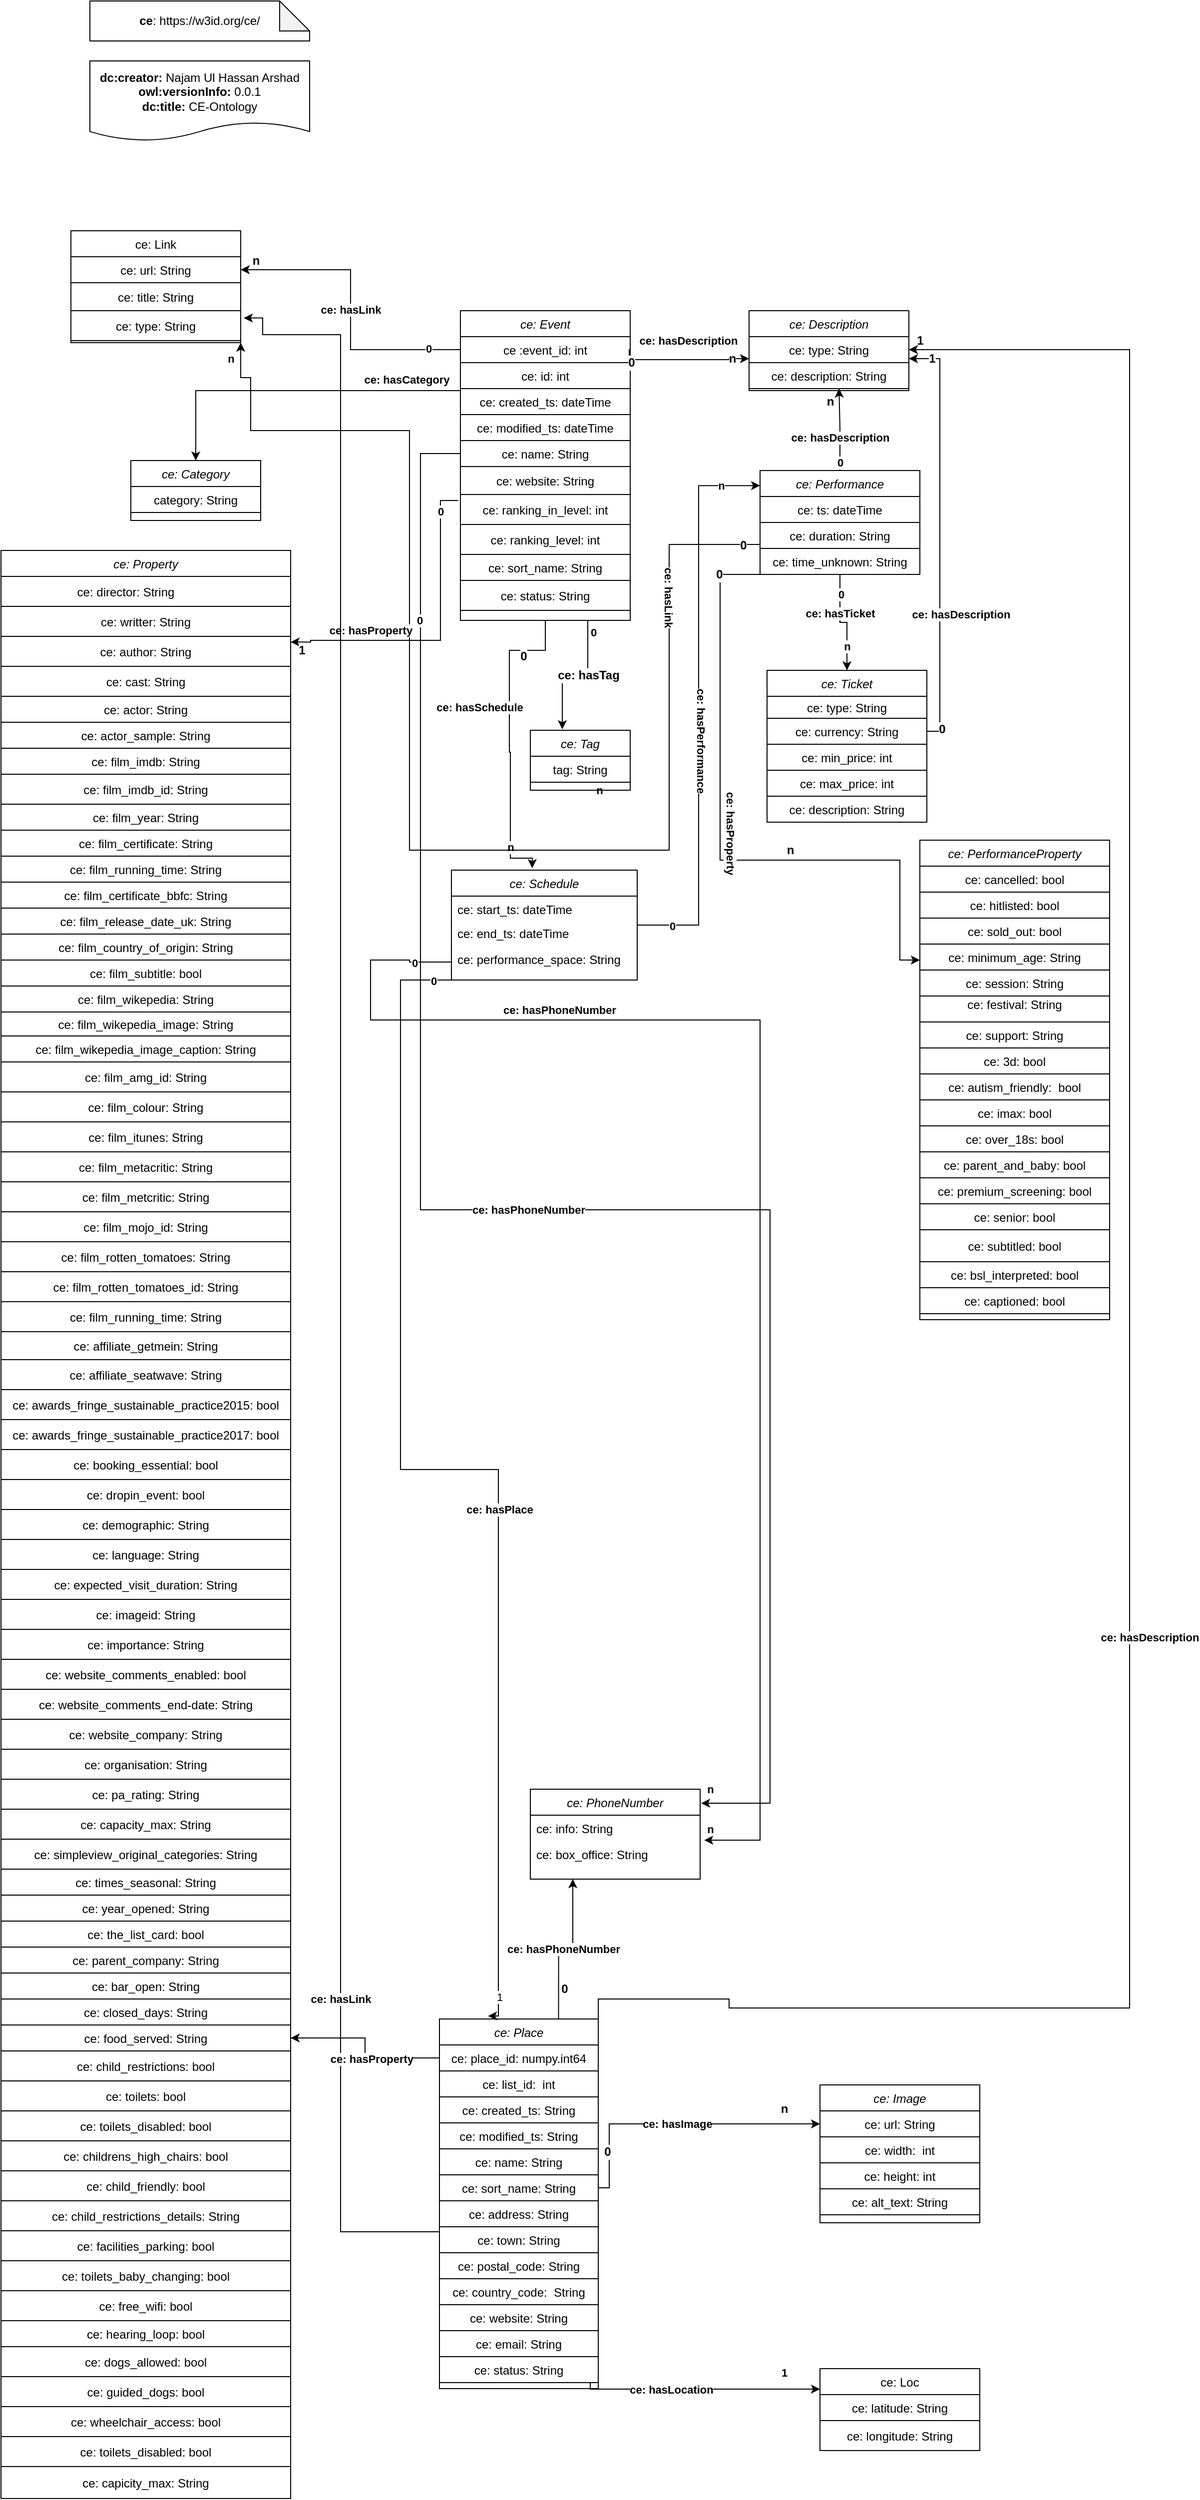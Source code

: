 <mxfile version="20.2.2" type="device"><diagram id="J9ZwigaUIbMEA2L8UBUq" name="Page-1"><mxGraphModel dx="1541" dy="1553" grid="1" gridSize="10" guides="1" tooltips="1" connect="1" arrows="1" fold="1" page="1" pageScale="1" pageWidth="827" pageHeight="1169" math="0" shadow="0"><root><mxCell id="0"/><mxCell id="1" parent="0"/><mxCell id="mpCpjrDfI7IkwnlVrIgK-327" style="edgeStyle=orthogonalEdgeStyle;rounded=0;orthogonalLoop=1;jettySize=auto;html=1;exitX=1;exitY=1;exitDx=0;exitDy=0;entryX=0;entryY=0.25;entryDx=0;entryDy=0;" parent="1" source="mpCpjrDfI7IkwnlVrIgK-339" target="mpCpjrDfI7IkwnlVrIgK-400" edge="1"><mxGeometry relative="1" as="geometry"><Array as="points"><mxPoint x="490" y="1220"/><mxPoint x="490" y="1241"/></Array></mxGeometry></mxCell><mxCell id="mpCpjrDfI7IkwnlVrIgK-328" value="&lt;b&gt;ce: hasLocation&lt;/b&gt;" style="edgeLabel;html=1;align=center;verticalAlign=middle;resizable=0;points=[];" parent="mpCpjrDfI7IkwnlVrIgK-327" vertex="1" connectable="0"><mxGeometry x="-0.074" relative="1" as="geometry"><mxPoint as="offset"/></mxGeometry></mxCell><mxCell id="mpCpjrDfI7IkwnlVrIgK-329" value="0" style="edgeLabel;html=1;align=center;verticalAlign=middle;resizable=0;points=[];fontStyle=1" parent="mpCpjrDfI7IkwnlVrIgK-327" vertex="1" connectable="0"><mxGeometry x="-0.719" y="1" relative="1" as="geometry"><mxPoint x="-10" y="-11" as="offset"/></mxGeometry></mxCell><mxCell id="mpCpjrDfI7IkwnlVrIgK-330" value="1" style="edgeLabel;html=1;align=center;verticalAlign=middle;resizable=0;points=[];fontStyle=1" parent="mpCpjrDfI7IkwnlVrIgK-327" vertex="1" connectable="0"><mxGeometry x="0.587" relative="1" as="geometry"><mxPoint x="21" y="-17" as="offset"/></mxGeometry></mxCell><mxCell id="mpCpjrDfI7IkwnlVrIgK-1165" style="edgeStyle=orthogonalEdgeStyle;rounded=0;orthogonalLoop=1;jettySize=auto;html=1;exitX=0.75;exitY=0;exitDx=0;exitDy=0;entryX=0.25;entryY=1;entryDx=0;entryDy=0;" parent="1" source="mpCpjrDfI7IkwnlVrIgK-339" target="mpCpjrDfI7IkwnlVrIgK-1025" edge="1"><mxGeometry relative="1" as="geometry"/></mxCell><mxCell id="mpCpjrDfI7IkwnlVrIgK-1166" value="&lt;b&gt;ce: hasPhoneNumber&lt;/b&gt;" style="edgeLabel;html=1;align=center;verticalAlign=middle;resizable=0;points=[];" parent="mpCpjrDfI7IkwnlVrIgK-1165" vertex="1" connectable="0"><mxGeometry x="-0.042" relative="1" as="geometry"><mxPoint as="offset"/></mxGeometry></mxCell><mxCell id="mpCpjrDfI7IkwnlVrIgK-339" value="ce: Place" style="swimlane;fontStyle=2;align=center;verticalAlign=top;childLayout=stackLayout;horizontal=1;startSize=26;horizontalStack=0;resizeParent=1;resizeLast=0;collapsible=1;marginBottom=0;rounded=0;shadow=0;strokeWidth=1;" parent="1" vertex="1"><mxGeometry x="339" y="870" width="159" height="370" as="geometry"><mxRectangle x="230" y="140" width="160" height="26" as="alternateBounds"/></mxGeometry></mxCell><mxCell id="mpCpjrDfI7IkwnlVrIgK-340" value="ce: place_id: numpy.int64" style="text;align=center;verticalAlign=middle;spacingLeft=4;spacingRight=4;overflow=hidden;rotatable=0;points=[[0,0.5],[1,0.5]];portConstraint=eastwest;fillColor=default;strokeColor=default;rounded=0;shadow=0;startSize=26;strokeWidth=1;" parent="mpCpjrDfI7IkwnlVrIgK-339" vertex="1"><mxGeometry y="26" width="159" height="26" as="geometry"/></mxCell><mxCell id="mpCpjrDfI7IkwnlVrIgK-341" value="ce: list_id:  int" style="text;align=center;verticalAlign=middle;spacingLeft=4;spacingRight=4;overflow=hidden;rotatable=0;points=[[0,0.5],[1,0.5]];portConstraint=eastwest;rounded=0;shadow=0;html=0;fillColor=default;strokeColor=default;startSize=26;strokeWidth=1;" parent="mpCpjrDfI7IkwnlVrIgK-339" vertex="1"><mxGeometry y="52" width="159" height="26" as="geometry"/></mxCell><mxCell id="mpCpjrDfI7IkwnlVrIgK-342" value="ce: created_ts: String" style="text;align=center;verticalAlign=middle;spacingLeft=4;spacingRight=4;overflow=hidden;rotatable=0;points=[[0,0.5],[1,0.5]];portConstraint=eastwest;rounded=0;shadow=0;html=0;fillColor=default;strokeColor=default;startSize=26;strokeWidth=1;" parent="mpCpjrDfI7IkwnlVrIgK-339" vertex="1"><mxGeometry y="78" width="159" height="26" as="geometry"/></mxCell><mxCell id="mpCpjrDfI7IkwnlVrIgK-343" value="ce: modified_ts: String" style="text;align=center;verticalAlign=middle;spacingLeft=4;spacingRight=4;overflow=hidden;rotatable=0;points=[[0,0.5],[1,0.5]];portConstraint=eastwest;rounded=0;shadow=0;html=0;fillColor=default;strokeColor=default;startSize=26;strokeWidth=1;" parent="mpCpjrDfI7IkwnlVrIgK-339" vertex="1"><mxGeometry y="104" width="159" height="26" as="geometry"/></mxCell><mxCell id="mpCpjrDfI7IkwnlVrIgK-344" value="ce: name: String" style="text;align=center;verticalAlign=middle;spacingLeft=4;spacingRight=4;overflow=hidden;rotatable=0;points=[[0,0.5],[1,0.5]];portConstraint=eastwest;rounded=0;shadow=0;html=0;fillColor=default;strokeColor=default;startSize=26;strokeWidth=1;" parent="mpCpjrDfI7IkwnlVrIgK-339" vertex="1"><mxGeometry y="130" width="159" height="26" as="geometry"/></mxCell><mxCell id="mpCpjrDfI7IkwnlVrIgK-345" value="ce: sort_name: String" style="text;align=center;verticalAlign=middle;spacingLeft=4;spacingRight=4;overflow=hidden;rotatable=0;points=[[0,0.5],[1,0.5]];portConstraint=eastwest;rounded=0;shadow=0;html=0;fillColor=default;strokeColor=default;startSize=26;strokeWidth=1;" parent="mpCpjrDfI7IkwnlVrIgK-339" vertex="1"><mxGeometry y="156" width="159" height="26" as="geometry"/></mxCell><mxCell id="mpCpjrDfI7IkwnlVrIgK-346" value="ce: address: String" style="text;align=center;verticalAlign=middle;spacingLeft=4;spacingRight=4;overflow=hidden;rotatable=0;points=[[0,0.5],[1,0.5]];portConstraint=eastwest;rounded=0;shadow=0;html=0;fillColor=default;strokeColor=default;startSize=26;strokeWidth=1;" parent="mpCpjrDfI7IkwnlVrIgK-339" vertex="1"><mxGeometry y="182" width="159" height="26" as="geometry"/></mxCell><mxCell id="mpCpjrDfI7IkwnlVrIgK-347" value="ce: town: String" style="text;align=center;verticalAlign=middle;spacingLeft=4;spacingRight=4;overflow=hidden;rotatable=0;points=[[0,0.5],[1,0.5]];portConstraint=eastwest;rounded=0;shadow=0;html=0;fillColor=default;strokeColor=default;startSize=26;strokeWidth=1;" parent="mpCpjrDfI7IkwnlVrIgK-339" vertex="1"><mxGeometry y="208" width="159" height="26" as="geometry"/></mxCell><mxCell id="mpCpjrDfI7IkwnlVrIgK-348" value="ce: postal_code: String" style="text;align=center;verticalAlign=middle;spacingLeft=4;spacingRight=4;overflow=hidden;rotatable=0;points=[[0,0.5],[1,0.5]];portConstraint=eastwest;rounded=0;shadow=0;html=0;fillColor=default;strokeColor=default;startSize=26;strokeWidth=1;" parent="mpCpjrDfI7IkwnlVrIgK-339" vertex="1"><mxGeometry y="234" width="159" height="26" as="geometry"/></mxCell><mxCell id="mpCpjrDfI7IkwnlVrIgK-349" value="ce: country_code:  String" style="text;align=center;verticalAlign=middle;spacingLeft=4;spacingRight=4;overflow=hidden;rotatable=0;points=[[0,0.5],[1,0.5]];portConstraint=eastwest;rounded=0;shadow=0;html=0;fillColor=default;strokeColor=default;startSize=26;strokeWidth=1;" parent="mpCpjrDfI7IkwnlVrIgK-339" vertex="1"><mxGeometry y="260" width="159" height="26" as="geometry"/></mxCell><mxCell id="mpCpjrDfI7IkwnlVrIgK-350" value="ce: website: String" style="text;align=center;verticalAlign=middle;spacingLeft=4;spacingRight=4;overflow=hidden;rotatable=0;points=[[0,0.5],[1,0.5]];portConstraint=eastwest;rounded=0;shadow=0;html=0;fillColor=default;strokeColor=default;startSize=26;strokeWidth=1;" parent="mpCpjrDfI7IkwnlVrIgK-339" vertex="1"><mxGeometry y="286" width="159" height="26" as="geometry"/></mxCell><mxCell id="mpCpjrDfI7IkwnlVrIgK-351" value="ce: email: String" style="text;align=center;verticalAlign=middle;spacingLeft=4;spacingRight=4;overflow=hidden;rotatable=0;points=[[0,0.5],[1,0.5]];portConstraint=eastwest;rounded=0;shadow=0;html=0;fillColor=default;strokeColor=default;startSize=26;strokeWidth=1;" parent="mpCpjrDfI7IkwnlVrIgK-339" vertex="1"><mxGeometry y="312" width="159" height="26" as="geometry"/></mxCell><mxCell id="mpCpjrDfI7IkwnlVrIgK-352" value="ce: status: String" style="text;align=center;verticalAlign=middle;spacingLeft=4;spacingRight=4;overflow=hidden;rotatable=0;points=[[0,0.5],[1,0.5]];portConstraint=eastwest;rounded=0;shadow=0;html=0;fillColor=default;strokeColor=default;startSize=26;strokeWidth=1;" parent="mpCpjrDfI7IkwnlVrIgK-339" vertex="1"><mxGeometry y="338" width="159" height="26" as="geometry"/></mxCell><mxCell id="mpCpjrDfI7IkwnlVrIgK-353" value="ce: Image" style="swimlane;fontStyle=2;align=center;verticalAlign=top;childLayout=stackLayout;horizontal=1;startSize=26;horizontalStack=0;resizeParent=1;resizeLast=0;collapsible=1;marginBottom=0;rounded=0;shadow=0;strokeWidth=1;" parent="1" vertex="1"><mxGeometry x="720" y="936" width="160" height="138" as="geometry"><mxRectangle x="130" y="380" width="160" height="26" as="alternateBounds"/></mxGeometry></mxCell><mxCell id="mpCpjrDfI7IkwnlVrIgK-354" value="ce: url: String" style="text;align=center;verticalAlign=middle;spacingLeft=4;spacingRight=4;overflow=hidden;rotatable=0;points=[[0,0.5],[1,0.5]];portConstraint=eastwest;rounded=0;shadow=0;html=0;fillColor=default;strokeColor=default;startSize=26;strokeWidth=1;" parent="mpCpjrDfI7IkwnlVrIgK-353" vertex="1"><mxGeometry y="26" width="160" height="26" as="geometry"/></mxCell><mxCell id="mpCpjrDfI7IkwnlVrIgK-355" value="ce: width:  int" style="text;align=center;verticalAlign=middle;spacingLeft=4;spacingRight=4;overflow=hidden;rotatable=0;points=[[0,0.5],[1,0.5]];portConstraint=eastwest;fillColor=default;strokeColor=default;rounded=0;shadow=0;startSize=26;strokeWidth=1;" parent="mpCpjrDfI7IkwnlVrIgK-353" vertex="1"><mxGeometry y="52" width="160" height="26" as="geometry"/></mxCell><mxCell id="mpCpjrDfI7IkwnlVrIgK-356" value="ce: height: int" style="text;align=center;verticalAlign=middle;spacingLeft=4;spacingRight=4;overflow=hidden;rotatable=0;points=[[0,0.5],[1,0.5]];portConstraint=eastwest;fillColor=default;strokeColor=default;rounded=0;shadow=0;startSize=26;strokeWidth=1;" parent="mpCpjrDfI7IkwnlVrIgK-353" vertex="1"><mxGeometry y="78" width="160" height="26" as="geometry"/></mxCell><mxCell id="mpCpjrDfI7IkwnlVrIgK-357" value="ce: alt_text: String" style="text;align=center;verticalAlign=middle;spacingLeft=4;spacingRight=4;overflow=hidden;rotatable=0;points=[[0,0.5],[1,0.5]];portConstraint=eastwest;fillColor=default;strokeColor=default;rounded=0;shadow=0;startSize=26;strokeWidth=1;" parent="mpCpjrDfI7IkwnlVrIgK-353" vertex="1"><mxGeometry y="104" width="160" height="26" as="geometry"/></mxCell><mxCell id="mpCpjrDfI7IkwnlVrIgK-361" style="edgeStyle=orthogonalEdgeStyle;rounded=0;orthogonalLoop=1;jettySize=auto;html=1;exitX=1;exitY=0.5;exitDx=0;exitDy=0;entryX=1;entryY=0.5;entryDx=0;entryDy=0;" parent="1" source="mpCpjrDfI7IkwnlVrIgK-340" target="mpCpjrDfI7IkwnlVrIgK-935" edge="1"><mxGeometry relative="1" as="geometry"><mxPoint x="980" y="-800" as="targetPoint"/><Array as="points"><mxPoint x="498" y="850"/><mxPoint x="629" y="850"/><mxPoint x="629" y="859"/><mxPoint x="1030" y="859"/><mxPoint x="1030" y="-801"/></Array></mxGeometry></mxCell><mxCell id="mpCpjrDfI7IkwnlVrIgK-362" value="&lt;b&gt;ce: hasDescription&lt;/b&gt;" style="edgeLabel;html=1;align=center;verticalAlign=middle;resizable=0;points=[];" parent="mpCpjrDfI7IkwnlVrIgK-361" vertex="1" connectable="0"><mxGeometry x="-0.213" relative="1" as="geometry"><mxPoint x="20" y="5" as="offset"/></mxGeometry></mxCell><mxCell id="mpCpjrDfI7IkwnlVrIgK-363" value="0" style="edgeLabel;html=1;align=center;verticalAlign=middle;resizable=0;points=[];fontStyle=1;fontSize=12;fillColor=default;strokeColor=default;rounded=0;shadow=0;startSize=26;strokeWidth=1;" parent="mpCpjrDfI7IkwnlVrIgK-361" vertex="1" connectable="0"><mxGeometry x="-0.813" y="-3" relative="1" as="geometry"><mxPoint x="-198" y="-22" as="offset"/></mxGeometry></mxCell><mxCell id="mpCpjrDfI7IkwnlVrIgK-394" value="&lt;b&gt;ce: hasImage&lt;/b&gt;" style="edgeStyle=orthogonalEdgeStyle;rounded=0;orthogonalLoop=1;jettySize=auto;html=1;exitX=1;exitY=0.5;exitDx=0;exitDy=0;entryX=0;entryY=0.5;entryDx=0;entryDy=0;" parent="1" source="mpCpjrDfI7IkwnlVrIgK-345" target="mpCpjrDfI7IkwnlVrIgK-354" edge="1"><mxGeometry relative="1" as="geometry"><Array as="points"><mxPoint x="509" y="975"/></Array></mxGeometry></mxCell><mxCell id="mpCpjrDfI7IkwnlVrIgK-395" value="0" style="edgeLabel;html=1;align=center;verticalAlign=middle;resizable=0;points=[];fontStyle=1;fontSize=12;fillColor=default;strokeColor=default;rounded=0;shadow=0;startSize=26;strokeWidth=1;" parent="mpCpjrDfI7IkwnlVrIgK-394" vertex="1" connectable="0"><mxGeometry x="-0.71" y="-1" relative="1" as="geometry"><mxPoint x="-3" y="-6" as="offset"/></mxGeometry></mxCell><mxCell id="mpCpjrDfI7IkwnlVrIgK-396" value="n" style="edgeLabel;html=1;align=center;verticalAlign=middle;resizable=0;points=[];fontStyle=1;fontSize=12;fillColor=default;strokeColor=default;rounded=0;shadow=0;startSize=26;strokeWidth=1;" parent="mpCpjrDfI7IkwnlVrIgK-394" vertex="1" connectable="0"><mxGeometry x="0.661" y="1" relative="1" as="geometry"><mxPoint x="12" y="-14" as="offset"/></mxGeometry></mxCell><mxCell id="mpCpjrDfI7IkwnlVrIgK-400" value="ce: Loc" style="swimlane;fontStyle=0;align=center;verticalAlign=top;childLayout=stackLayout;horizontal=1;startSize=26;horizontalStack=0;resizeParent=1;resizeLast=0;collapsible=1;marginBottom=0;rounded=0;shadow=0;strokeWidth=1;" parent="1" vertex="1"><mxGeometry x="720" y="1220" width="160" height="82" as="geometry"><mxRectangle x="340" y="380" width="170" height="26" as="alternateBounds"/></mxGeometry></mxCell><mxCell id="mpCpjrDfI7IkwnlVrIgK-401" value="ce: latitude: String" style="text;align=center;verticalAlign=middle;spacingLeft=4;spacingRight=4;overflow=hidden;rotatable=0;points=[[0,0.5],[1,0.5]];portConstraint=eastwest;rounded=0;shadow=0;html=0;fillColor=default;strokeColor=default;startSize=26;strokeWidth=1;" parent="mpCpjrDfI7IkwnlVrIgK-400" vertex="1"><mxGeometry y="26" width="160" height="26" as="geometry"/></mxCell><mxCell id="mpCpjrDfI7IkwnlVrIgK-402" value="ce: longitude: String" style="text;align=center;verticalAlign=middle;spacingLeft=4;spacingRight=4;overflow=hidden;rotatable=0;points=[[0,0.5],[1,0.5]];portConstraint=eastwest;rounded=0;shadow=0;html=0;fillColor=default;strokeColor=default;startSize=26;strokeWidth=1;" parent="mpCpjrDfI7IkwnlVrIgK-400" vertex="1"><mxGeometry y="52" width="160" height="30" as="geometry"/></mxCell><mxCell id="mpCpjrDfI7IkwnlVrIgK-408" value="&lt;span style=&quot;caret-color: rgba(0, 0, 0, 0); color: rgba(0, 0, 0, 0); font-family: monospace; font-size: 0px; font-style: normal; font-variant-caps: normal; font-weight: 400; letter-spacing: normal; text-align: start; text-indent: 0px; text-transform: none; word-spacing: 0px; -webkit-text-stroke-width: 0px; background-color: rgb(248, 249, 250); text-decoration: none; float: none; display: inline !important;&quot;&gt;%3CmxGraphModel%3E%3Croot%3E%3CmxCell%20id%3D%220%22%2F%3E%3CmxCell%20id%3D%221%22%20parent%3D%220%22%2F%3E%3CmxCell%20id%3D%222%22%20value%3D%22%26lt%3Bb%26gt%3Bschedules%26lt%3B%2Fb%26gt%3B%22%20style%3D%22edgeStyle%3DorthogonalEdgeStyle%3Brounded%3D0%3BorthogonalLoop%3D1%3BjettySize%3Dauto%3Bhtml%3D1%3BexitX%3D0.5%3BexitY%3D1%3BexitDx%3D0%3BexitDy%3D0%3B%22%20edge%3D%221%22%20source%3D%227%22%20target%3D%2226%22%20parent%3D%221%22%3E%3CmxGeometry%20relative%3D%221%22%20as%3D%22geometry%22%3E%3CArray%20as%3D%22points%22%3E%3CmxPoint%20x%3D%22420%22%20y%3D%22350%22%2F%3E%3CmxPoint%20x%3D%22420%22%20y%3D%22452%22%2F%3E%3CmxPoint%20x%3D%22414%22%20y%3D%22452%22%2F%3E%3C%2FArray%3E%3C%2FmxGeometry%3E%3C%2FmxCell%3E%3CmxCell%20id%3D%223%22%20value%3D%22%26lt%3Bb%26gt%3B0%26lt%3B%2Fb%26gt%3B%22%20style%3D%22edgeLabel%3Bhtml%3D1%3Balign%3Dcenter%3BverticalAlign%3Dmiddle%3Bresizable%3D0%3Bpoints%3D%5B%5D%3B%22%20vertex%3D%221%22%20connectable%3D%220%22%20parent%3D%222%22%3E%3CmxGeometry%20x%3D%22-0.663%22%20y%3D%221%22%20relative%3D%221%22%20as%3D%22geometry%22%3E%3CmxPoint%20x%3D%22-1%22%20y%3D%225%22%20as%3D%22offset%22%2F%3E%3C%2FmxGeometry%3E%3C%2FmxCell%3E%3CmxCell%20id%3D%224%22%20value%3D%22%26lt%3Bb%26gt%3Bn%26lt%3B%2Fb%26gt%3B%22%20style%3D%22edgeLabel%3Bhtml%3D1%3Balign%3Dcenter%3BverticalAlign%3Dmiddle%3Bresizable%3D0%3Bpoints%3D%5B%5D%3B%22%20vertex%3D%221%22%20connectable%3D%220%22%20parent%3D%222%22%3E%3CmxGeometry%20x%3D%220.6%22%20y%3D%222%22%20relative%3D%221%22%20as%3D%22geometry%22%3E%3CmxPoint%20x%3D%22-2%22%20y%3D%2218%22%20as%3D%22offset%22%2F%3E%3C%2FmxGeometry%3E%3C%2FmxCell%3E%3CmxCell%20id%3D%225%22%20value%3D%22%26lt%3Bb%26gt%3B0%26lt%3B%2Fb%26gt%3B%22%20style%3D%22edgeStyle%3DorthogonalEdgeStyle%3Brounded%3D0%3BorthogonalLoop%3D1%3BjettySize%3Dauto%3Bhtml%3D1%3BexitX%3D0.75%3BexitY%3D1%3BexitDx%3D0%3BexitDy%3D0%3BentryX%3D0.32%3BentryY%3D-0.017%3BentryDx%3D0%3BentryDy%3D0%3BentryPerimeter%3D0%3B%22%20edge%3D%221%22%20source%3D%227%22%20target%3D%22172%22%20parent%3D%221%22%3E%3CmxGeometry%20x%3D%22-0.824%22%20y%3D%225%22%20relative%3D%221%22%20as%3D%22geometry%22%3E%3CmxPoint%20as%3D%22offset%22%2F%3E%3C%2FmxGeometry%3E%3C%2FmxCell%3E%3CmxCell%20id%3D%226%22%20value%3D%22%26lt%3Bb%26gt%3Btag%26lt%3B%2Fb%26gt%3B%22%20style%3D%22edgeLabel%3Bhtml%3D1%3Balign%3Dcenter%3BverticalAlign%3Dmiddle%3Bresizable%3D0%3Bpoints%3D%5B%5D%3BfontSize%3D12%3B%22%20vertex%3D%221%22%20connectable%3D%220%22%20parent%3D%225%22%3E%3CmxGeometry%20x%3D%22-0.178%22%20relative%3D%221%22%20as%3D%22geometry%22%3E%3CmxPoint%20x%3D%221%22%20as%3D%22offset%22%2F%3E%3C%2FmxGeometry%3E%3C%2FmxCell%3E%3CmxCell%20id%3D%227%22%20value%3D%22ce%3A%C2%A0Event%22%20style%3D%22swimlane%3BfontStyle%3D2%3Balign%3Dcenter%3BverticalAlign%3Dtop%3BchildLayout%3DstackLayout%3Bhorizontal%3D1%3BstartSize%3D26%3BhorizontalStack%3D0%3BresizeParent%3D1%3BresizeLast%3D0%3Bcollapsible%3D1%3BmarginBottom%3D0%3Brounded%3D0%3Bshadow%3D0%3BstrokeWidth%3D1%3B%22%20vertex%3D%221%22%20parent%3D%221%22%3E%3CmxGeometry%20x%3D%22370%22%20y%3D%2210%22%20width%3D%22170%22%20height%3D%22340%22%20as%3D%22geometry%22%3E%3CmxRectangle%20x%3D%22230%22%20y%3D%22140%22%20width%3D%22160%22%20height%3D%2226%22%20as%3D%22alternateBounds%22%2F%3E%3C%2FmxGeometry%3E%3C%2FmxCell%3E%3CmxCell%20id%3D%228%22%20value%3D%22ce%3Aevent_id%3A%20%C2%A0%26lt%3Bint%26gt%3B%22%20style%3D%22text%3Balign%3Dleft%3BverticalAlign%3Dtop%3BspacingLeft%3D4%3BspacingRight%3D4%3Boverflow%3Dhidden%3Brotatable%3D0%3Bpoints%3D%5B%5B0%2C0.5%5D%2C%5B1%2C0.5%5D%5D%3BportConstraint%3Deastwest%3B%22%20vertex%3D%221%22%20parent%3D%227%22%3E%3CmxGeometry%20y%3D%2226%22%20width%3D%22170%22%20height%3D%2226%22%20as%3D%22geometry%22%2F%3E%3C%2FmxCell%3E%3CmxCell%20id%3D%229%22%20value%3D%22ce%3A%20id%3A%20%26lt%3Bint%26gt%3B%22%20style%3D%22text%3Balign%3Dleft%3BverticalAlign%3Dtop%3BspacingLeft%3D4%3BspacingRight%3D4%3Boverflow%3Dhidden%3Brotatable%3D0%3Bpoints%3D%5B%5B0%2C0.5%5D%2C%5B1%2C0.5%5D%5D%3BportConstraint%3Deastwest%3Brounded%3D0%3Bshadow%3D0%3Bhtml%3D0%3B%22%20vertex%3D%221%22%20parent%3D%227%22%3E%3CmxGeometry%20y%3D%2252%22%20width%3D%22170%22%20height%3D%2226%22%20as%3D%22geometry%22%2F%3E%3C%2FmxCell%3E%3CmxCell%20id%3D%2210%22%20value%3D%22ce%3A%20created_ts%3A%20%26lt%3BString%26gt%3B%22%20style%3D%22text%3Balign%3Dleft%3BverticalAlign%3Dtop%3BspacingLeft%3D4%3BspacingRight%3D4%3Boverflow%3Dhidden%3Brotatable%3D0%3Bpoints%3D%5B%5B0%2C0.5%5D%2C%5B1%2C0.5%5D%5D%3BportConstraint%3Deastwest%3Brounded%3D0%3Bshadow%3D0%3Bhtml%3D0%3B%22%20vertex%3D%221%22%20parent%3D%227%22%3E%3CmxGeometry%20y%3D%2278%22%20width%3D%22170%22%20height%3D%2226%22%20as%3D%22geometry%22%2F%3E%3C%2FmxCell%3E%3CmxCell%20id%3D%2211%22%20value%3D%22ce%3A%20modified_ts%3A%20%26lt%3BString%26gt%3B%22%20style%3D%22text%3Balign%3Dleft%3BverticalAlign%3Dtop%3BspacingLeft%3D4%3BspacingRight%3D4%3Boverflow%3Dhidden%3Brotatable%3D0%3Bpoints%3D%5B%5B0%2C0.5%5D%2C%5B1%2C0.5%5D%5D%3BportConstraint%3Deastwest%3Brounded%3D0%3Bshadow%3D0%3Bhtml%3D0%3B%22%20vertex%3D%221%22%20parent%3D%227%22%3E%3CmxGeometry%20y%3D%22104%22%20width%3D%22170%22%20height%3D%2226%22%20as%3D%22geometry%22%2F%3E%3C%2FmxCell%3E%3CmxCell%20id%3D%2212%22%20value%3D%22ce%3A%20name%3A%20%26lt%3BString%26gt%3B%22%20style%3D%22text%3Balign%3Dleft%3BverticalAlign%3Dtop%3BspacingLeft%3D4%3BspacingRight%3D4%3Boverflow%3Dhidden%3Brotatable%3D0%3Bpoints%3D%5B%5B0%2C0.5%5D%2C%5B1%2C0.5%5D%5D%3BportConstraint%3Deastwest%3Brounded%3D0%3Bshadow%3D0%3Bhtml%3D0%3B%22%20vertex%3D%221%22%20parent%3D%227%22%3E%3CmxGeometry%20y%3D%22130%22%20width%3D%22170%22%20height%3D%2226%22%20as%3D%22geometry%22%2F%3E%3C%2FmxCell%3E%3CmxCell%20id%3D%2213%22%20value%3D%22ce%3A%20website%3A%20%26lt%3BString%26gt%3B%22%20style%3D%22text%3Balign%3Dleft%3BverticalAlign%3Dtop%3BspacingLeft%3D4%3BspacingRight%3D4%3Boverflow%3Dhidden%3Brotatable%3D0%3Bpoints%3D%5B%5B0%2C0.5%5D%2C%5B1%2C0.5%5D%5D%3BportConstraint%3Deastwest%3Brounded%3D0%3Bshadow%3D0%3Bhtml%3D0%3B%22%20vertex%3D%221%22%20parent%3D%227%22%3E%3CmxGeometry%20y%3D%22156%22%20width%3D%22170%22%20height%3D%2228%22%20as%3D%22geometry%22%2F%3E%3C%2FmxCell%3E%3CmxCell%20id%3D%2214%22%20value%3D%22ce%3A%20category%5B%5D%3A%20%26lt%3BString%26gt%3B%22%20style%3D%22text%3Balign%3Dleft%3BverticalAlign%3Dtop%3BspacingLeft%3D4%3BspacingRight%3D4%3Boverflow%3Dhidden%3Brotatable%3D0%3Bpoints%3D%5B%5B0%2C0.5%5D%2C%5B1%2C0.5%5D%5D%3BportConstraint%3Deastwest%3Brounded%3D0%3Bshadow%3D0%3Bhtml%3D0%3B%22%20vertex%3D%221%22%20parent%3D%227%22%3E%3CmxGeometry%20y%3D%22184%22%20width%3D%22170%22%20height%3D%2230%22%20as%3D%22geometry%22%2F%3E%3C%2FmxCell%3E%3CmxCell%20id%3D%2215%22%20value%3D%22ce%3A%20ranking_in_level%3A%20%26lt%3Bint%26gt%3B%22%20style%3D%22text%3Balign%3Dleft%3BverticalAlign%3Dtop%3BspacingLeft%3D4%3BspacingRight%3D4%3Boverflow%3Dhidden%3Brotatable%3D0%3Bpoints%3D%5B%5B0%2C0.5%5D%2C%5B1%2C0.5%5D%5D%3BportConstraint%3Deastwest%3Brounded%3D0%3Bshadow%3D0%3Bhtml%3D0%3B%22%20vertex%3D%221%22%20parent%3D%227%22%3E%3CmxGeometry%20y%3D%22214%22%20width%3D%22170%22%20height%3D%2230%22%20as%3D%22geometry%22%2F%3E%3C%2FmxCell%3E%3CmxCell%20id%3D%2216%22%20value%3D%22ce%3A%20ranking_level%3A%20%26lt%3Bint%26gt%3B%22%20style%3D%22text%3Balign%3Dleft%3BverticalAlign%3Dtop%3BspacingLeft%3D4%3BspacingRight%3D4%3Boverflow%3Dhidden%3Brotatable%3D0%3Bpoints%3D%5B%5B0%2C0.5%5D%2C%5B1%2C0.5%5D%5D%3BportConstraint%3Deastwest%3Brounded%3D0%3Bshadow%3D0%3Bhtml%3D0%3B%22%20vertex%3D%221%22%20parent%3D%227%22%3E%3CmxGeometry%20y%3D%22244%22%20width%3D%22170%22%20height%3D%2230%22%20as%3D%22geometry%22%2F%3E%3C%2FmxCell%3E%3CmxCell%20id%3D%2217%22%20value%3D%22ce%3A%20sort_name%3A%20%26lt%3BString%26gt%3B%22%20style%3D%22text%3Balign%3Dleft%3BverticalAlign%3Dtop%3BspacingLeft%3D4%3BspacingRight%3D4%3Boverflow%3Dhidden%3Brotatable%3D0%3Bpoints%3D%5B%5B0%2C0.5%5D%2C%5B1%2C0.5%5D%5D%3BportConstraint%3Deastwest%3Brounded%3D0%3Bshadow%3D0%3Bhtml%3D0%3B%22%20vertex%3D%221%22%20parent%3D%227%22%3E%3CmxGeometry%20y%3D%22274%22%20width%3D%22170%22%20height%3D%2226%22%20as%3D%22geometry%22%2F%3E%3C%2FmxCell%3E%3CmxCell%20id%3D%2218%22%20value%3D%22ce%3A%20status%3A%20%26lt%3BString%26gt%3B%22%20style%3D%22text%3Balign%3Dleft%3BverticalAlign%3Dtop%3BspacingLeft%3D4%3BspacingRight%3D4%3Boverflow%3Dhidden%3Brotatable%3D0%3Bpoints%3D%5B%5B0%2C0.5%5D%2C%5B1%2C0.5%5D%5D%3BportConstraint%3Deastwest%3Brounded%3D0%3Bshadow%3D0%3Bhtml%3D0%3B%22%20vertex%3D%221%22%20parent%3D%227%22%3E%3CmxGeometry%20y%3D%22300%22%20width%3D%22170%22%20height%3D%2226%22%20as%3D%22geometry%22%2F%3E%3C%2FmxCell%3E%3CmxCell%20id%3D%2219%22%20value%3D%22ce%3A%C2%A0Description%22%20style%3D%22swimlane%3BfontStyle%3D2%3Balign%3Dcenter%3BverticalAlign%3Dtop%3BchildLayout%3DstackLayout%3Bhorizontal%3D1%3BstartSize%3D26%3BhorizontalStack%3D0%3BresizeParent%3D1%3BresizeLast%3D0%3Bcollapsible%3D1%3BmarginBottom%3D0%3Brounded%3D0%3Bshadow%3D0%3BstrokeWidth%3D1%3B%22%20vertex%3D%221%22%20parent%3D%221%22%3E%3CmxGeometry%20x%3D%22650%22%20y%3D%2210%22%20width%3D%22160%22%20height%3D%2280%22%20as%3D%22geometry%22%3E%3CmxRectangle%20x%3D%22550%22%20y%3D%22140%22%20width%3D%22160%22%20height%3D%2226%22%20as%3D%22alternateBounds%22%2F%3E%3C%2FmxGeometry%3E%3C%2FmxCell%3E%3CmxCell%20id%3D%2220%22%20value%3D%22ce%3A%20type%3A%20%26lt%3BString%26gt%3B%22%20style%3D%22text%3Balign%3Dleft%3BverticalAlign%3Dtop%3BspacingLeft%3D4%3BspacingRight%3D4%3Boverflow%3Dhidden%3Brotatable%3D0%3Bpoints%3D%5B%5B0%2C0.5%5D%2C%5B1%2C0.5%5D%5D%3BportConstraint%3Deastwest%3B%22%20vertex%3D%221%22%20parent%3D%2219%22%3E%3CmxGeometry%20y%3D%2226%22%20width%3D%22160%22%20height%3D%2226%22%20as%3D%22geometry%22%2F%3E%3C%2FmxCell%3E%3CmxCell%20id%3D%2221%22%20value%3D%22ce%3A%20description%3A%20%26lt%3BString%26gt%3B%22%20style%3D%22text%3Balign%3Dleft%3BverticalAlign%3Dtop%3BspacingLeft%3D4%3BspacingRight%3D4%3Boverflow%3Dhidden%3Brotatable%3D0%3Bpoints%3D%5B%5B0%2C0.5%5D%2C%5B1%2C0.5%5D%5D%3BportConstraint%3Deastwest%3Brounded%3D0%3Bshadow%3D0%3Bhtml%3D0%3B%22%20vertex%3D%221%22%20parent%3D%2219%22%3E%3CmxGeometry%20y%3D%2252%22%20width%3D%22160%22%20height%3D%2226%22%20as%3D%22geometry%22%2F%3E%3C%2FmxCell%3E%3CmxCell%20id%3D%2222%22%20style%3D%22edgeStyle%3DorthogonalEdgeStyle%3Brounded%3D0%3BorthogonalLoop%3D1%3BjettySize%3Dauto%3Bhtml%3D1%3BentryX%3D0%3BentryY%3D0.145%3BentryDx%3D0%3BentryDy%3D0%3BentryPerimeter%3D0%3B%22%20edge%3D%221%22%20source%3D%2226%22%20target%3D%2246%22%20parent%3D%221%22%3E%3CmxGeometry%20relative%3D%221%22%20as%3D%22geometry%22%2F%3E%3C%2FmxCell%3E%3CmxCell%20id%3D%2223%22%20value%3D%22%26lt%3Bb%26gt%3Bperformances%26lt%3B%2Fb%26gt%3B%22%20style%3D%22edgeLabel%3Bhtml%3D1%3Balign%3Dcenter%3BverticalAlign%3Dmiddle%3Bresizable%3D0%3Bpoints%3D%5B%5D%3B%22%20vertex%3D%221%22%20connectable%3D%220%22%20parent%3D%2222%22%3E%3CmxGeometry%20x%3D%22-0.651%22%20y%3D%22-3%22%20relative%3D%221%22%20as%3D%22geometry%22%3E%3CmxPoint%20x%3D%225%22%20y%3D%22-85%22%20as%3D%22offset%22%2F%3E%3C%2FmxGeometry%3E%3C%2FmxCell%3E%3CmxCell%20id%3D%2224%22%20value%3D%220%22%20style%3D%22edgeLabel%3Bhtml%3D1%3Balign%3Dcenter%3BverticalAlign%3Dmiddle%3Bresizable%3D0%3Bpoints%3D%5B%5D%3BfontStyle%3D1%22%20vertex%3D%221%22%20connectable%3D%220%22%20parent%3D%2222%22%3E%3CmxGeometry%20x%3D%22-0.878%22%20y%3D%22-1%22%20relative%3D%221%22%20as%3D%22geometry%22%3E%3CmxPoint%20as%3D%22offset%22%2F%3E%3C%2FmxGeometry%3E%3C%2FmxCell%3E%3CmxCell%20id%3D%2225%22%20value%3D%22%26lt%3Bb%26gt%3Bn%26lt%3B%2Fb%26gt%3B%22%20style%3D%22edgeLabel%3Bhtml%3D1%3Balign%3Dcenter%3BverticalAlign%3Dmiddle%3Bresizable%3D0%3Bpoints%3D%5B%5D%3B%22%20vertex%3D%221%22%20connectable%3D%220%22%20parent%3D%2222%22%3E%3CmxGeometry%20x%3D%220.86%22%20relative%3D%221%22%20as%3D%22geometry%22%3E%3CmxPoint%20as%3D%22offset%22%2F%3E%3C%2FmxGeometry%3E%3C%2FmxCell%3E%3CmxCell%20id%3D%2226%22%20value%3D%22ce%3A%C2%A0Schedule%22%20style%3D%22swimlane%3BfontStyle%3D2%3Balign%3Dcenter%3BverticalAlign%3Dtop%3BchildLayout%3DstackLayout%3Bhorizontal%3D1%3BstartSize%3D26%3BhorizontalStack%3D0%3BresizeParent%3D1%3BresizeLast%3D0%3Bcollapsible%3D1%3BmarginBottom%3D0%3Brounded%3D0%3Bshadow%3D0%3BstrokeWidth%3D1%3B%22%20vertex%3D%221%22%20parent%3D%221%22%3E%3CmxGeometry%20x%3D%22320%22%20y%3D%22560%22%20width%3D%22186%22%20height%3D%22160%22%20as%3D%22geometry%22%3E%3CmxRectangle%20x%3D%22130%22%20y%3D%22380%22%20width%3D%22160%22%20height%3D%2226%22%20as%3D%22alternateBounds%22%2F%3E%3C%2FmxGeometry%3E%3C%2FmxCell%3E%3CmxCell%20id%3D%2227%22%20value%3D%22ce%3A%20start_ts%3A%20%26lt%3BString%26gt%3B%22%20style%3D%22text%3Balign%3Dleft%3BverticalAlign%3Dtop%3BspacingLeft%3D4%3BspacingRight%3D4%3Boverflow%3Dhidden%3Brotatable%3D0%3Bpoints%3D%5B%5B0%2C0.5%5D%2C%5B1%2C0.5%5D%5D%3BportConstraint%3Deastwest%3Brounded%3D0%3Bshadow%3D0%3Bhtml%3D0%3B%22%20vertex%3D%221%22%20parent%3D%2226%22%3E%3CmxGeometry%20y%3D%2226%22%20width%3D%22186%22%20height%3D%2224%22%20as%3D%22geometry%22%2F%3E%3C%2FmxCell%3E%3CmxCell%20id%3D%2228%22%20value%3D%22ce%3A%20end_ts%3A%20%26lt%3BString%26gt%3B%22%20style%3D%22text%3Balign%3Dleft%3BverticalAlign%3Dtop%3BspacingLeft%3D4%3BspacingRight%3D4%3Boverflow%3Dhidden%3Brotatable%3D0%3Bpoints%3D%5B%5B0%2C0.5%5D%2C%5B1%2C0.5%5D%5D%3BportConstraint%3Deastwest%3B%22%20vertex%3D%221%22%20parent%3D%2226%22%3E%3CmxGeometry%20y%3D%2250%22%20width%3D%22186%22%20height%3D%2226%22%20as%3D%22geometry%22%2F%3E%3C%2FmxCell%3E%3CmxCell%20id%3D%2229%22%20value%3D%22ce%3A%20tags%5B%5D%3A%20%26lt%3BList%26gt%3B%22%20style%3D%22text%3Balign%3Dleft%3BverticalAlign%3Dtop%3BspacingLeft%3D4%3BspacingRight%3D4%3Boverflow%3Dhidden%3Brotatable%3D0%3Bpoints%3D%5B%5B0%2C0.5%5D%2C%5B1%2C0.5%5D%5D%3BportConstraint%3Deastwest%3B%22%20vertex%3D%221%22%20parent%3D%2226%22%3E%3CmxGeometry%20y%3D%2276%22%20width%3D%22186%22%20height%3D%2226%22%20as%3D%22geometry%22%2F%3E%3C%2FmxCell%3E%3CmxCell%20id%3D%2230%22%20value%3D%22ce%3A%20place_id%3A%20%26lt%3Bint%26gt%3B%22%20style%3D%22text%3Balign%3Dleft%3BverticalAlign%3Dtop%3BspacingLeft%3D4%3BspacingRight%3D4%3Boverflow%3Dhidden%3Brotatable%3D0%3Bpoints%3D%5B%5B0%2C0.5%5D%2C%5B1%2C0.5%5D%5D%3BportConstraint%3Deastwest%3B%22%20vertex%3D%221%22%20parent%3D%2226%22%3E%3CmxGeometry%20y%3D%22102%22%20width%3D%22186%22%20height%3D%2226%22%20as%3D%22geometry%22%2F%3E%3C%2FmxCell%3E%3CmxCell%20id%3D%2231%22%20value%3D%22ce%3A%20performance_space%3A%26lt%3BString%26gt%3B%22%20style%3D%22text%3Balign%3Dleft%3BverticalAlign%3Dtop%3BspacingLeft%3D4%3BspacingRight%3D4%3Boverflow%3Dhidden%3Brotatable%3D0%3Bpoints%3D%5B%5B0%2C0.5%5D%2C%5B1%2C0.5%5D%5D%3BportConstraint%3Deastwest%3BfontSize%3D12%3B%22%20vertex%3D%221%22%20parent%3D%2226%22%3E%3CmxGeometry%20y%3D%22128%22%20width%3D%22186%22%20height%3D%2232%22%20as%3D%22geometry%22%2F%3E%3C%2FmxCell%3E%3CmxCell%20id%3D%2232%22%20style%3D%22edgeStyle%3DorthogonalEdgeStyle%3Brounded%3D0%3BorthogonalLoop%3D1%3BjettySize%3Dauto%3Bhtml%3D1%3BexitX%3D0.5%3BexitY%3D1%3BexitDx%3D0%3BexitDy%3D0%3BentryX%3D0.5%3BentryY%3D0%3BentryDx%3D0%3BentryDy%3D0%3B%22%20edge%3D%221%22%20source%3D%2246%22%20target%3D%2250%22%20parent%3D%221%22%3E%3CmxGeometry%20relative%3D%221%22%20as%3D%22geometry%22%2F%3E%3C%2FmxCell%3E%3CmxCell%20id%3D%2233%22%20value%3D%22%26lt%3Bb%26gt%3Btickets%26lt%3B%2Fb%26gt%3B%22%20style%3D%22edgeLabel%3Bhtml%3D1%3Balign%3Dcenter%3BverticalAlign%3Dmiddle%3Bresizable%3D0%3Bpoints%3D%5B%5D%3B%22%20vertex%3D%221%22%20connectable%3D%220%22%20parent%3D%2232%22%3E%3CmxGeometry%20x%3D%22-0.346%22%20y%3D%221%22%20relative%3D%221%22%20as%3D%22geometry%22%3E%3CmxPoint%20x%3D%22-1%22%20y%3D%225%22%20as%3D%22offset%22%2F%3E%3C%2FmxGeometry%3E%3C%2FmxCell%3E%3CmxCell%20id%3D%2234%22%20value%3D%22%26lt%3Bb%26gt%3B0%26lt%3B%2Fb%26gt%3B%22%20style%3D%22edgeLabel%3Bhtml%3D1%3Balign%3Dcenter%3BverticalAlign%3Dmiddle%3Bresizable%3D0%3Bpoints%3D%5B%5D%3B%22%20vertex%3D%221%22%20connectable%3D%220%22%20parent%3D%2232%22%3E%3CmxGeometry%20x%3D%22-0.615%22%20y%3D%221%22%20relative%3D%221%22%20as%3D%22geometry%22%3E%3CmxPoint%20as%3D%22offset%22%2F%3E%3C%2FmxGeometry%3E%3C%2FmxCell%3E%3CmxCell%20id%3D%2235%22%20value%3D%22%26lt%3Bb%26gt%3Bn%26lt%3B%2Fb%26gt%3B%22%20style%3D%22edgeLabel%3Bhtml%3D1%3Balign%3Dcenter%3BverticalAlign%3Dmiddle%3Bresizable%3D0%3Bpoints%3D%5B%5D%3B%22%20vertex%3D%221%22%20connectable%3D%220%22%20parent%3D%2232%22%3E%3CmxGeometry%20x%3D%220.538%22%20relative%3D%221%22%20as%3D%22geometry%22%3E%3CmxPoint%20as%3D%22offset%22%2F%3E%3C%2FmxGeometry%3E%3C%2FmxCell%3E%3CmxCell%20id%3D%2236%22%20style%3D%22edgeStyle%3DorthogonalEdgeStyle%3Brounded%3D0%3BorthogonalLoop%3D1%3BjettySize%3Dauto%3Bhtml%3D1%3BexitX%3D0%3BexitY%3D0.5%3BexitDx%3D0%3BexitDy%3D0%3B%22%20edge%3D%221%22%20source%3D%2248%22%20target%3D%22109%22%20parent%3D%221%22%3E%3CmxGeometry%20relative%3D%221%22%20as%3D%22geometry%22%3E%3CArray%20as%3D%22points%22%3E%3CmxPoint%20x%3D%22610%22%20y%3D%22244%22%2F%3E%3CmxPoint%20x%3D%22580%22%20y%3D%22244%22%2F%3E%3CmxPoint%20x%3D%22580%22%20y%3D%22480%22%2F%3E%3CmxPoint%20x%3D%22320%22%20y%3D%22480%22%2F%3E%3CmxPoint%20x%3D%22320%22%20y%3D%22130%22%2F%3E%3CmxPoint%20x%3D%22105%22%20y%3D%22130%22%2F%3E%3C%2FArray%3E%3C%2FmxGeometry%3E%3C%2FmxCell%3E" style="text;whiteSpace=wrap;html=1;" parent="1" vertex="1"><mxGeometry x="509" y="-1130" width="30" height="30" as="geometry"/></mxCell><mxCell id="mpCpjrDfI7IkwnlVrIgK-409" value="&lt;span style=&quot;caret-color: rgba(0, 0, 0, 0); color: rgba(0, 0, 0, 0); font-family: monospace; font-size: 0px; font-style: normal; font-variant-caps: normal; font-weight: 400; letter-spacing: normal; text-align: start; text-indent: 0px; text-transform: none; word-spacing: 0px; -webkit-text-stroke-width: 0px; background-color: rgb(248, 249, 250); text-decoration: none; float: none; display: inline !important;&quot;&gt;%3CmxGraphModel%3E%3Croot%3E%3CmxCell%20id%3D%220%22%2F%3E%3CmxCell%20id%3D%221%22%20parent%3D%220%22%2F%3E%3CmxCell%20id%3D%222%22%20value%3D%22%26lt%3Bb%26gt%3Bschedules%26lt%3B%2Fb%26gt%3B%22%20style%3D%22edgeStyle%3DorthogonalEdgeStyle%3Brounded%3D0%3BorthogonalLoop%3D1%3BjettySize%3Dauto%3Bhtml%3D1%3BexitX%3D0.5%3BexitY%3D1%3BexitDx%3D0%3BexitDy%3D0%3B%22%20edge%3D%221%22%20source%3D%227%22%20target%3D%2226%22%20parent%3D%221%22%3E%3CmxGeometry%20relative%3D%221%22%20as%3D%22geometry%22%3E%3CArray%20as%3D%22points%22%3E%3CmxPoint%20x%3D%22420%22%20y%3D%22350%22%2F%3E%3CmxPoint%20x%3D%22420%22%20y%3D%22452%22%2F%3E%3CmxPoint%20x%3D%22414%22%20y%3D%22452%22%2F%3E%3C%2FArray%3E%3C%2FmxGeometry%3E%3C%2FmxCell%3E%3CmxCell%20id%3D%223%22%20value%3D%22%26lt%3Bb%26gt%3B0%26lt%3B%2Fb%26gt%3B%22%20style%3D%22edgeLabel%3Bhtml%3D1%3Balign%3Dcenter%3BverticalAlign%3Dmiddle%3Bresizable%3D0%3Bpoints%3D%5B%5D%3B%22%20vertex%3D%221%22%20connectable%3D%220%22%20parent%3D%222%22%3E%3CmxGeometry%20x%3D%22-0.663%22%20y%3D%221%22%20relative%3D%221%22%20as%3D%22geometry%22%3E%3CmxPoint%20x%3D%22-1%22%20y%3D%225%22%20as%3D%22offset%22%2F%3E%3C%2FmxGeometry%3E%3C%2FmxCell%3E%3CmxCell%20id%3D%224%22%20value%3D%22%26lt%3Bb%26gt%3Bn%26lt%3B%2Fb%26gt%3B%22%20style%3D%22edgeLabel%3Bhtml%3D1%3Balign%3Dcenter%3BverticalAlign%3Dmiddle%3Bresizable%3D0%3Bpoints%3D%5B%5D%3B%22%20vertex%3D%221%22%20connectable%3D%220%22%20parent%3D%222%22%3E%3CmxGeometry%20x%3D%220.6%22%20y%3D%222%22%20relative%3D%221%22%20as%3D%22geometry%22%3E%3CmxPoint%20x%3D%22-2%22%20y%3D%2218%22%20as%3D%22offset%22%2F%3E%3C%2FmxGeometry%3E%3C%2FmxCell%3E%3CmxCell%20id%3D%225%22%20value%3D%22%26lt%3Bb%26gt%3B0%26lt%3B%2Fb%26gt%3B%22%20style%3D%22edgeStyle%3DorthogonalEdgeStyle%3Brounded%3D0%3BorthogonalLoop%3D1%3BjettySize%3Dauto%3Bhtml%3D1%3BexitX%3D0.75%3BexitY%3D1%3BexitDx%3D0%3BexitDy%3D0%3BentryX%3D0.32%3BentryY%3D-0.017%3BentryDx%3D0%3BentryDy%3D0%3BentryPerimeter%3D0%3B%22%20edge%3D%221%22%20source%3D%227%22%20target%3D%22172%22%20parent%3D%221%22%3E%3CmxGeometry%20x%3D%22-0.824%22%20y%3D%225%22%20relative%3D%221%22%20as%3D%22geometry%22%3E%3CmxPoint%20as%3D%22offset%22%2F%3E%3C%2FmxGeometry%3E%3C%2FmxCell%3E%3CmxCell%20id%3D%226%22%20value%3D%22%26lt%3Bb%26gt%3Btag%26lt%3B%2Fb%26gt%3B%22%20style%3D%22edgeLabel%3Bhtml%3D1%3Balign%3Dcenter%3BverticalAlign%3Dmiddle%3Bresizable%3D0%3Bpoints%3D%5B%5D%3BfontSize%3D12%3B%22%20vertex%3D%221%22%20connectable%3D%220%22%20parent%3D%225%22%3E%3CmxGeometry%20x%3D%22-0.178%22%20relative%3D%221%22%20as%3D%22geometry%22%3E%3CmxPoint%20x%3D%221%22%20as%3D%22offset%22%2F%3E%3C%2FmxGeometry%3E%3C%2FmxCell%3E%3CmxCell%20id%3D%227%22%20value%3D%22ce%3A%C2%A0Event%22%20style%3D%22swimlane%3BfontStyle%3D2%3Balign%3Dcenter%3BverticalAlign%3Dtop%3BchildLayout%3DstackLayout%3Bhorizontal%3D1%3BstartSize%3D26%3BhorizontalStack%3D0%3BresizeParent%3D1%3BresizeLast%3D0%3Bcollapsible%3D1%3BmarginBottom%3D0%3Brounded%3D0%3Bshadow%3D0%3BstrokeWidth%3D1%3B%22%20vertex%3D%221%22%20parent%3D%221%22%3E%3CmxGeometry%20x%3D%22370%22%20y%3D%2210%22%20width%3D%22170%22%20height%3D%22340%22%20as%3D%22geometry%22%3E%3CmxRectangle%20x%3D%22230%22%20y%3D%22140%22%20width%3D%22160%22%20height%3D%2226%22%20as%3D%22alternateBounds%22%2F%3E%3C%2FmxGeometry%3E%3C%2FmxCell%3E%3CmxCell%20id%3D%228%22%20value%3D%22ce%3Aevent_id%3A%20%C2%A0%26lt%3Bint%26gt%3B%22%20style%3D%22text%3Balign%3Dleft%3BverticalAlign%3Dtop%3BspacingLeft%3D4%3BspacingRight%3D4%3Boverflow%3Dhidden%3Brotatable%3D0%3Bpoints%3D%5B%5B0%2C0.5%5D%2C%5B1%2C0.5%5D%5D%3BportConstraint%3Deastwest%3B%22%20vertex%3D%221%22%20parent%3D%227%22%3E%3CmxGeometry%20y%3D%2226%22%20width%3D%22170%22%20height%3D%2226%22%20as%3D%22geometry%22%2F%3E%3C%2FmxCell%3E%3CmxCell%20id%3D%229%22%20value%3D%22ce%3A%20id%3A%20%26lt%3Bint%26gt%3B%22%20style%3D%22text%3Balign%3Dleft%3BverticalAlign%3Dtop%3BspacingLeft%3D4%3BspacingRight%3D4%3Boverflow%3Dhidden%3Brotatable%3D0%3Bpoints%3D%5B%5B0%2C0.5%5D%2C%5B1%2C0.5%5D%5D%3BportConstraint%3Deastwest%3Brounded%3D0%3Bshadow%3D0%3Bhtml%3D0%3B%22%20vertex%3D%221%22%20parent%3D%227%22%3E%3CmxGeometry%20y%3D%2252%22%20width%3D%22170%22%20height%3D%2226%22%20as%3D%22geometry%22%2F%3E%3C%2FmxCell%3E%3CmxCell%20id%3D%2210%22%20value%3D%22ce%3A%20created_ts%3A%20%26lt%3BString%26gt%3B%22%20style%3D%22text%3Balign%3Dleft%3BverticalAlign%3Dtop%3BspacingLeft%3D4%3BspacingRight%3D4%3Boverflow%3Dhidden%3Brotatable%3D0%3Bpoints%3D%5B%5B0%2C0.5%5D%2C%5B1%2C0.5%5D%5D%3BportConstraint%3Deastwest%3Brounded%3D0%3Bshadow%3D0%3Bhtml%3D0%3B%22%20vertex%3D%221%22%20parent%3D%227%22%3E%3CmxGeometry%20y%3D%2278%22%20width%3D%22170%22%20height%3D%2226%22%20as%3D%22geometry%22%2F%3E%3C%2FmxCell%3E%3CmxCell%20id%3D%2211%22%20value%3D%22ce%3A%20modified_ts%3A%20%26lt%3BString%26gt%3B%22%20style%3D%22text%3Balign%3Dleft%3BverticalAlign%3Dtop%3BspacingLeft%3D4%3BspacingRight%3D4%3Boverflow%3Dhidden%3Brotatable%3D0%3Bpoints%3D%5B%5B0%2C0.5%5D%2C%5B1%2C0.5%5D%5D%3BportConstraint%3Deastwest%3Brounded%3D0%3Bshadow%3D0%3Bhtml%3D0%3B%22%20vertex%3D%221%22%20parent%3D%227%22%3E%3CmxGeometry%20y%3D%22104%22%20width%3D%22170%22%20height%3D%2226%22%20as%3D%22geometry%22%2F%3E%3C%2FmxCell%3E%3CmxCell%20id%3D%2212%22%20value%3D%22ce%3A%20name%3A%20%26lt%3BString%26gt%3B%22%20style%3D%22text%3Balign%3Dleft%3BverticalAlign%3Dtop%3BspacingLeft%3D4%3BspacingRight%3D4%3Boverflow%3Dhidden%3Brotatable%3D0%3Bpoints%3D%5B%5B0%2C0.5%5D%2C%5B1%2C0.5%5D%5D%3BportConstraint%3Deastwest%3Brounded%3D0%3Bshadow%3D0%3Bhtml%3D0%3B%22%20vertex%3D%221%22%20parent%3D%227%22%3E%3CmxGeometry%20y%3D%22130%22%20width%3D%22170%22%20height%3D%2226%22%20as%3D%22geometry%22%2F%3E%3C%2FmxCell%3E%3CmxCell%20id%3D%2213%22%20value%3D%22ce%3A%20website%3A%20%26lt%3BString%26gt%3B%22%20style%3D%22text%3Balign%3Dleft%3BverticalAlign%3Dtop%3BspacingLeft%3D4%3BspacingRight%3D4%3Boverflow%3Dhidden%3Brotatable%3D0%3Bpoints%3D%5B%5B0%2C0.5%5D%2C%5B1%2C0.5%5D%5D%3BportConstraint%3Deastwest%3Brounded%3D0%3Bshadow%3D0%3Bhtml%3D0%3B%22%20vertex%3D%221%22%20parent%3D%227%22%3E%3CmxGeometry%20y%3D%22156%22%20width%3D%22170%22%20height%3D%2228%22%20as%3D%22geometry%22%2F%3E%3C%2FmxCell%3E%3CmxCell%20id%3D%2214%22%20value%3D%22ce%3A%20category%5B%5D%3A%20%26lt%3BString%26gt%3B%22%20style%3D%22text%3Balign%3Dleft%3BverticalAlign%3Dtop%3BspacingLeft%3D4%3BspacingRight%3D4%3Boverflow%3Dhidden%3Brotatable%3D0%3Bpoints%3D%5B%5B0%2C0.5%5D%2C%5B1%2C0.5%5D%5D%3BportConstraint%3Deastwest%3Brounded%3D0%3Bshadow%3D0%3Bhtml%3D0%3B%22%20vertex%3D%221%22%20parent%3D%227%22%3E%3CmxGeometry%20y%3D%22184%22%20width%3D%22170%22%20height%3D%2230%22%20as%3D%22geometry%22%2F%3E%3C%2FmxCell%3E%3CmxCell%20id%3D%2215%22%20value%3D%22ce%3A%20ranking_in_level%3A%20%26lt%3Bint%26gt%3B%22%20style%3D%22text%3Balign%3Dleft%3BverticalAlign%3Dtop%3BspacingLeft%3D4%3BspacingRight%3D4%3Boverflow%3Dhidden%3Brotatable%3D0%3Bpoints%3D%5B%5B0%2C0.5%5D%2C%5B1%2C0.5%5D%5D%3BportConstraint%3Deastwest%3Brounded%3D0%3Bshadow%3D0%3Bhtml%3D0%3B%22%20vertex%3D%221%22%20parent%3D%227%22%3E%3CmxGeometry%20y%3D%22214%22%20width%3D%22170%22%20height%3D%2230%22%20as%3D%22geometry%22%2F%3E%3C%2FmxCell%3E%3CmxCell%20id%3D%2216%22%20value%3D%22ce%3A%20ranking_level%3A%20%26lt%3Bint%26gt%3B%22%20style%3D%22text%3Balign%3Dleft%3BverticalAlign%3Dtop%3BspacingLeft%3D4%3BspacingRight%3D4%3Boverflow%3Dhidden%3Brotatable%3D0%3Bpoints%3D%5B%5B0%2C0.5%5D%2C%5B1%2C0.5%5D%5D%3BportConstraint%3Deastwest%3Brounded%3D0%3Bshadow%3D0%3Bhtml%3D0%3B%22%20vertex%3D%221%22%20parent%3D%227%22%3E%3CmxGeometry%20y%3D%22244%22%20width%3D%22170%22%20height%3D%2230%22%20as%3D%22geometry%22%2F%3E%3C%2FmxCell%3E%3CmxCell%20id%3D%2217%22%20value%3D%22ce%3A%20sort_name%3A%20%26lt%3BString%26gt%3B%22%20style%3D%22text%3Balign%3Dleft%3BverticalAlign%3Dtop%3BspacingLeft%3D4%3BspacingRight%3D4%3Boverflow%3Dhidden%3Brotatable%3D0%3Bpoints%3D%5B%5B0%2C0.5%5D%2C%5B1%2C0.5%5D%5D%3BportConstraint%3Deastwest%3Brounded%3D0%3Bshadow%3D0%3Bhtml%3D0%3B%22%20vertex%3D%221%22%20parent%3D%227%22%3E%3CmxGeometry%20y%3D%22274%22%20width%3D%22170%22%20height%3D%2226%22%20as%3D%22geometry%22%2F%3E%3C%2FmxCell%3E%3CmxCell%20id%3D%2218%22%20value%3D%22ce%3A%20status%3A%20%26lt%3BString%26gt%3B%22%20style%3D%22text%3Balign%3Dleft%3BverticalAlign%3Dtop%3BspacingLeft%3D4%3BspacingRight%3D4%3Boverflow%3Dhidden%3Brotatable%3D0%3Bpoints%3D%5B%5B0%2C0.5%5D%2C%5B1%2C0.5%5D%5D%3BportConstraint%3Deastwest%3Brounded%3D0%3Bshadow%3D0%3Bhtml%3D0%3B%22%20vertex%3D%221%22%20parent%3D%227%22%3E%3CmxGeometry%20y%3D%22300%22%20width%3D%22170%22%20height%3D%2226%22%20as%3D%22geometry%22%2F%3E%3C%2FmxCell%3E%3CmxCell%20id%3D%2219%22%20value%3D%22ce%3A%C2%A0Description%22%20style%3D%22swimlane%3BfontStyle%3D2%3Balign%3Dcenter%3BverticalAlign%3Dtop%3BchildLayout%3DstackLayout%3Bhorizontal%3D1%3BstartSize%3D26%3BhorizontalStack%3D0%3BresizeParent%3D1%3BresizeLast%3D0%3Bcollapsible%3D1%3BmarginBottom%3D0%3Brounded%3D0%3Bshadow%3D0%3BstrokeWidth%3D1%3B%22%20vertex%3D%221%22%20parent%3D%221%22%3E%3CmxGeometry%20x%3D%22650%22%20y%3D%2210%22%20width%3D%22160%22%20height%3D%2280%22%20as%3D%22geometry%22%3E%3CmxRectangle%20x%3D%22550%22%20y%3D%22140%22%20width%3D%22160%22%20height%3D%2226%22%20as%3D%22alternateBounds%22%2F%3E%3C%2FmxGeometry%3E%3C%2FmxCell%3E%3CmxCell%20id%3D%2220%22%20value%3D%22ce%3A%20type%3A%20%26lt%3BString%26gt%3B%22%20style%3D%22text%3Balign%3Dleft%3BverticalAlign%3Dtop%3BspacingLeft%3D4%3BspacingRight%3D4%3Boverflow%3Dhidden%3Brotatable%3D0%3Bpoints%3D%5B%5B0%2C0.5%5D%2C%5B1%2C0.5%5D%5D%3BportConstraint%3Deastwest%3B%22%20vertex%3D%221%22%20parent%3D%2219%22%3E%3CmxGeometry%20y%3D%2226%22%20width%3D%22160%22%20height%3D%2226%22%20as%3D%22geometry%22%2F%3E%3C%2FmxCell%3E%3CmxCell%20id%3D%2221%22%20value%3D%22ce%3A%20description%3A%20%26lt%3BString%26gt%3B%22%20style%3D%22text%3Balign%3Dleft%3BverticalAlign%3Dtop%3BspacingLeft%3D4%3BspacingRight%3D4%3Boverflow%3Dhidden%3Brotatable%3D0%3Bpoints%3D%5B%5B0%2C0.5%5D%2C%5B1%2C0.5%5D%5D%3BportConstraint%3Deastwest%3Brounded%3D0%3Bshadow%3D0%3Bhtml%3D0%3B%22%20vertex%3D%221%22%20parent%3D%2219%22%3E%3CmxGeometry%20y%3D%2252%22%20width%3D%22160%22%20height%3D%2226%22%20as%3D%22geometry%22%2F%3E%3C%2FmxCell%3E%3CmxCell%20id%3D%2222%22%20style%3D%22edgeStyle%3DorthogonalEdgeStyle%3Brounded%3D0%3BorthogonalLoop%3D1%3BjettySize%3Dauto%3Bhtml%3D1%3BentryX%3D0%3BentryY%3D0.145%3BentryDx%3D0%3BentryDy%3D0%3BentryPerimeter%3D0%3B%22%20edge%3D%221%22%20source%3D%2226%22%20target%3D%2246%22%20parent%3D%221%22%3E%3CmxGeometry%20relative%3D%221%22%20as%3D%22geometry%22%2F%3E%3C%2FmxCell%3E%3CmxCell%20id%3D%2223%22%20value%3D%22%26lt%3Bb%26gt%3Bperformances%26lt%3B%2Fb%26gt%3B%22%20style%3D%22edgeLabel%3Bhtml%3D1%3Balign%3Dcenter%3BverticalAlign%3Dmiddle%3Bresizable%3D0%3Bpoints%3D%5B%5D%3B%22%20vertex%3D%221%22%20connectable%3D%220%22%20parent%3D%2222%22%3E%3CmxGeometry%20x%3D%22-0.651%22%20y%3D%22-3%22%20relative%3D%221%22%20as%3D%22geometry%22%3E%3CmxPoint%20x%3D%225%22%20y%3D%22-85%22%20as%3D%22offset%22%2F%3E%3C%2FmxGeometry%3E%3C%2FmxCell%3E%3CmxCell%20id%3D%2224%22%20value%3D%220%22%20style%3D%22edgeLabel%3Bhtml%3D1%3Balign%3Dcenter%3BverticalAlign%3Dmiddle%3Bresizable%3D0%3Bpoints%3D%5B%5D%3BfontStyle%3D1%22%20vertex%3D%221%22%20connectable%3D%220%22%20parent%3D%2222%22%3E%3CmxGeometry%20x%3D%22-0.878%22%20y%3D%22-1%22%20relative%3D%221%22%20as%3D%22geometry%22%3E%3CmxPoint%20as%3D%22offset%22%2F%3E%3C%2FmxGeometry%3E%3C%2FmxCell%3E%3CmxCell%20id%3D%2225%22%20value%3D%22%26lt%3Bb%26gt%3Bn%26lt%3B%2Fb%26gt%3B%22%20style%3D%22edgeLabel%3Bhtml%3D1%3Balign%3Dcenter%3BverticalAlign%3Dmiddle%3Bresizable%3D0%3Bpoints%3D%5B%5D%3B%22%20vertex%3D%221%22%20connectable%3D%220%22%20parent%3D%2222%22%3E%3CmxGeometry%20x%3D%220.86%22%20relative%3D%221%22%20as%3D%22geometry%22%3E%3CmxPoint%20as%3D%22offset%22%2F%3E%3C%2FmxGeometry%3E%3C%2FmxCell%3E%3CmxCell%20id%3D%2226%22%20value%3D%22ce%3A%C2%A0Schedule%22%20style%3D%22swimlane%3BfontStyle%3D2%3Balign%3Dcenter%3BverticalAlign%3Dtop%3BchildLayout%3DstackLayout%3Bhorizontal%3D1%3BstartSize%3D26%3BhorizontalStack%3D0%3BresizeParent%3D1%3BresizeLast%3D0%3Bcollapsible%3D1%3BmarginBottom%3D0%3Brounded%3D0%3Bshadow%3D0%3BstrokeWidth%3D1%3B%22%20vertex%3D%221%22%20parent%3D%221%22%3E%3CmxGeometry%20x%3D%22320%22%20y%3D%22560%22%20width%3D%22186%22%20height%3D%22160%22%20as%3D%22geometry%22%3E%3CmxRectangle%20x%3D%22130%22%20y%3D%22380%22%20width%3D%22160%22%20height%3D%2226%22%20as%3D%22alternateBounds%22%2F%3E%3C%2FmxGeometry%3E%3C%2FmxCell%3E%3CmxCell%20id%3D%2227%22%20value%3D%22ce%3A%20start_ts%3A%20%26lt%3BString%26gt%3B%22%20style%3D%22text%3Balign%3Dleft%3BverticalAlign%3Dtop%3BspacingLeft%3D4%3BspacingRight%3D4%3Boverflow%3Dhidden%3Brotatable%3D0%3Bpoints%3D%5B%5B0%2C0.5%5D%2C%5B1%2C0.5%5D%5D%3BportConstraint%3Deastwest%3Brounded%3D0%3Bshadow%3D0%3Bhtml%3D0%3B%22%20vertex%3D%221%22%20parent%3D%2226%22%3E%3CmxGeometry%20y%3D%2226%22%20width%3D%22186%22%20height%3D%2224%22%20as%3D%22geometry%22%2F%3E%3C%2FmxCell%3E%3CmxCell%20id%3D%2228%22%20value%3D%22ce%3A%20end_ts%3A%20%26lt%3BString%26gt%3B%22%20style%3D%22text%3Balign%3Dleft%3BverticalAlign%3Dtop%3BspacingLeft%3D4%3BspacingRight%3D4%3Boverflow%3Dhidden%3Brotatable%3D0%3Bpoints%3D%5B%5B0%2C0.5%5D%2C%5B1%2C0.5%5D%5D%3BportConstraint%3Deastwest%3B%22%20vertex%3D%221%22%20parent%3D%2226%22%3E%3CmxGeometry%20y%3D%2250%22%20width%3D%22186%22%20height%3D%2226%22%20as%3D%22geometry%22%2F%3E%3C%2FmxCell%3E%3CmxCell%20id%3D%2229%22%20value%3D%22ce%3A%20tags%5B%5D%3A%20%26lt%3BList%26gt%3B%22%20style%3D%22text%3Balign%3Dleft%3BverticalAlign%3Dtop%3BspacingLeft%3D4%3BspacingRight%3D4%3Boverflow%3Dhidden%3Brotatable%3D0%3Bpoints%3D%5B%5B0%2C0.5%5D%2C%5B1%2C0.5%5D%5D%3BportConstraint%3Deastwest%3B%22%20vertex%3D%221%22%20parent%3D%2226%22%3E%3CmxGeometry%20y%3D%2276%22%20width%3D%22186%22%20height%3D%2226%22%20as%3D%22geometry%22%2F%3E%3C%2FmxCell%3E%3CmxCell%20id%3D%2230%22%20value%3D%22ce%3A%20place_id%3A%20%26lt%3Bint%26gt%3B%22%20style%3D%22text%3Balign%3Dleft%3BverticalAlign%3Dtop%3BspacingLeft%3D4%3BspacingRight%3D4%3Boverflow%3Dhidden%3Brotatable%3D0%3Bpoints%3D%5B%5B0%2C0.5%5D%2C%5B1%2C0.5%5D%5D%3BportConstraint%3Deastwest%3B%22%20vertex%3D%221%22%20parent%3D%2226%22%3E%3CmxGeometry%20y%3D%22102%22%20width%3D%22186%22%20height%3D%2226%22%20as%3D%22geometry%22%2F%3E%3C%2FmxCell%3E%3CmxCell%20id%3D%2231%22%20value%3D%22ce%3A%20performance_space%3A%26lt%3BString%26gt%3B%22%20style%3D%22text%3Balign%3Dleft%3BverticalAlign%3Dtop%3BspacingLeft%3D4%3BspacingRight%3D4%3Boverflow%3Dhidden%3Brotatable%3D0%3Bpoints%3D%5B%5B0%2C0.5%5D%2C%5B1%2C0.5%5D%5D%3BportConstraint%3Deastwest%3BfontSize%3D12%3B%22%20vertex%3D%221%22%20parent%3D%2226%22%3E%3CmxGeometry%20y%3D%22128%22%20width%3D%22186%22%20height%3D%2232%22%20as%3D%22geometry%22%2F%3E%3C%2FmxCell%3E%3CmxCell%20id%3D%2232%22%20style%3D%22edgeStyle%3DorthogonalEdgeStyle%3Brounded%3D0%3BorthogonalLoop%3D1%3BjettySize%3Dauto%3Bhtml%3D1%3BexitX%3D0.5%3BexitY%3D1%3BexitDx%3D0%3BexitDy%3D0%3BentryX%3D0.5%3BentryY%3D0%3BentryDx%3D0%3BentryDy%3D0%3B%22%20edge%3D%221%22%20source%3D%2246%22%20target%3D%2250%22%20parent%3D%221%22%3E%3CmxGeometry%20relative%3D%221%22%20as%3D%22geometry%22%2F%3E%3C%2FmxCell%3E%3CmxCell%20id%3D%2233%22%20value%3D%22%26lt%3Bb%26gt%3Btickets%26lt%3B%2Fb%26gt%3B%22%20style%3D%22edgeLabel%3Bhtml%3D1%3Balign%3Dcenter%3BverticalAlign%3Dmiddle%3Bresizable%3D0%3Bpoints%3D%5B%5D%3B%22%20vertex%3D%221%22%20connectable%3D%220%22%20parent%3D%2232%22%3E%3CmxGeometry%20x%3D%22-0.346%22%20y%3D%221%22%20relative%3D%221%22%20as%3D%22geometry%22%3E%3CmxPoint%20x%3D%22-1%22%20y%3D%225%22%20as%3D%22offset%22%2F%3E%3C%2FmxGeometry%3E%3C%2FmxCell%3E%3CmxCell%20id%3D%2234%22%20value%3D%22%26lt%3Bb%26gt%3B0%26lt%3B%2Fb%26gt%3B%22%20style%3D%22edgeLabel%3Bhtml%3D1%3Balign%3Dcenter%3BverticalAlign%3Dmiddle%3Bresizable%3D0%3Bpoints%3D%5B%5D%3B%22%20vertex%3D%221%22%20connectable%3D%220%22%20parent%3D%2232%22%3E%3CmxGeometry%20x%3D%22-0.615%22%20y%3D%221%22%20relative%3D%221%22%20as%3D%22geometry%22%3E%3CmxPoint%20as%3D%22offset%22%2F%3E%3C%2FmxGeometry%3E%3C%2FmxCell%3E%3CmxCell%20id%3D%2235%22%20value%3D%22%26lt%3Bb%26gt%3Bn%26lt%3B%2Fb%26gt%3B%22%20style%3D%22edgeLabel%3Bhtml%3D1%3Balign%3Dcenter%3BverticalAlign%3Dmiddle%3Bresizable%3D0%3Bpoints%3D%5B%5D%3B%22%20vertex%3D%221%22%20connectable%3D%220%22%20parent%3D%2232%22%3E%3CmxGeometry%20x%3D%220.538%22%20relative%3D%221%22%20as%3D%22geometry%22%3E%3CmxPoint%20as%3D%22offset%22%2F%3E%3C%2FmxGeometry%3E%3C%2FmxCell%3E%3CmxCell%20id%3D%2236%22%20style%3D%22edgeStyle%3DorthogonalEdgeStyle%3Brounded%3D0%3BorthogonalLoop%3D1%3BjettySize%3Dauto%3Bhtml%3D1%3BexitX%3D0%3BexitY%3D0.5%3BexitDx%3D0%3BexitDy%3D0%3B%22%20edge%3D%221%22%20source%3D%2248%22%20target%3D%22109%22%20parent%3D%221%22%3E%3CmxGeometry%20relative%3D%221%22%20as%3D%22geometry%22%3E%3CArray%20as%3D%22points%22%3E%3CmxPoint%20x%3D%22610%22%20y%3D%22244%22%2F%3E%3CmxPoint%20x%3D%22580%22%20y%3D%22244%22%2F%3E%3CmxPoint%20x%3D%22580%22%20y%3D%22480%22%2F%3E%3CmxPoint%20x%3D%22320%22%20y%3D%22480%22%2F%3E%3CmxPoint%20x%3D%22320%22%20y%3D%22130%22%2F%3E%3CmxPoint%20x%3D%22105%22%20y%3D%22130%22%2F%3E%3C%2FArray%3E%3C%2FmxGeometry%3E%3C%2FmxCell%3E" style="text;whiteSpace=wrap;html=1;" parent="1" vertex="1"><mxGeometry x="319" y="-1020" width="30" height="30" as="geometry"/></mxCell><mxCell id="mpCpjrDfI7IkwnlVrIgK-917" value="&lt;b&gt;ce: hasSchedule&lt;/b&gt;" style="edgeStyle=orthogonalEdgeStyle;rounded=0;orthogonalLoop=1;jettySize=auto;html=1;exitX=0.5;exitY=1;exitDx=0;exitDy=0;entryX=0.435;entryY=-0.018;entryDx=0;entryDy=0;entryPerimeter=0;" parent="1" source="mpCpjrDfI7IkwnlVrIgK-922" target="mpCpjrDfI7IkwnlVrIgK-941" edge="1"><mxGeometry x="-0.199" y="-30" relative="1" as="geometry"><Array as="points"><mxPoint x="409" y="-500"/><mxPoint x="409" y="-398"/><mxPoint x="410" y="-398"/><mxPoint x="410" y="-292"/></Array><mxPoint as="offset"/></mxGeometry></mxCell><mxCell id="mpCpjrDfI7IkwnlVrIgK-918" value="&lt;b&gt;0&lt;/b&gt;" style="edgeLabel;html=1;align=center;verticalAlign=middle;resizable=0;points=[];fontSize=12;fillColor=default;strokeColor=default;rounded=0;shadow=0;startSize=26;strokeWidth=1;" parent="mpCpjrDfI7IkwnlVrIgK-917" vertex="1" connectable="0"><mxGeometry x="-0.663" y="1" relative="1" as="geometry"><mxPoint x="-1" y="5" as="offset"/></mxGeometry></mxCell><mxCell id="mpCpjrDfI7IkwnlVrIgK-919" value="&lt;b&gt;n&lt;/b&gt;" style="edgeLabel;html=1;align=center;verticalAlign=middle;resizable=0;points=[];" parent="mpCpjrDfI7IkwnlVrIgK-917" vertex="1" connectable="0"><mxGeometry x="0.6" y="2" relative="1" as="geometry"><mxPoint x="-2" y="18" as="offset"/></mxGeometry></mxCell><mxCell id="mpCpjrDfI7IkwnlVrIgK-920" value="&lt;b&gt;0&lt;/b&gt;" style="edgeStyle=orthogonalEdgeStyle;rounded=0;orthogonalLoop=1;jettySize=auto;html=1;exitX=0.75;exitY=1;exitDx=0;exitDy=0;entryX=0.32;entryY=-0.017;entryDx=0;entryDy=0;entryPerimeter=0;" parent="1" source="mpCpjrDfI7IkwnlVrIgK-922" target="mpCpjrDfI7IkwnlVrIgK-1084" edge="1"><mxGeometry x="-0.824" y="5" relative="1" as="geometry"><mxPoint as="offset"/></mxGeometry></mxCell><mxCell id="mpCpjrDfI7IkwnlVrIgK-921" value="&lt;b&gt;ce: hasTag&lt;/b&gt;" style="edgeLabel;html=1;align=center;verticalAlign=middle;resizable=0;points=[];fontSize=12;" parent="mpCpjrDfI7IkwnlVrIgK-920" vertex="1" connectable="0"><mxGeometry x="-0.178" relative="1" as="geometry"><mxPoint x="1" as="offset"/></mxGeometry></mxCell><mxCell id="mpCpjrDfI7IkwnlVrIgK-922" value="ce: Event" style="swimlane;fontStyle=2;align=center;verticalAlign=top;childLayout=stackLayout;horizontal=1;startSize=26;horizontalStack=0;resizeParent=1;resizeLast=0;collapsible=1;marginBottom=0;rounded=0;shadow=0;strokeWidth=1;" parent="1" vertex="1"><mxGeometry x="360" y="-840" width="170" height="310" as="geometry"><mxRectangle x="230" y="140" width="160" height="26" as="alternateBounds"/></mxGeometry></mxCell><mxCell id="mpCpjrDfI7IkwnlVrIgK-923" value="ce :event_id: int" style="text;align=center;verticalAlign=middle;spacingLeft=4;spacingRight=4;overflow=hidden;rotatable=0;points=[[0,0.5],[1,0.5]];portConstraint=eastwest;fillColor=default;strokeColor=default;rounded=0;shadow=0;startSize=26;strokeWidth=1;" parent="mpCpjrDfI7IkwnlVrIgK-922" vertex="1"><mxGeometry y="26" width="170" height="26" as="geometry"/></mxCell><mxCell id="mpCpjrDfI7IkwnlVrIgK-924" value="ce: id: int" style="text;align=center;verticalAlign=middle;spacingLeft=4;spacingRight=4;overflow=hidden;rotatable=0;points=[[0,0.5],[1,0.5]];portConstraint=eastwest;rounded=0;shadow=0;html=0;fillColor=default;strokeColor=default;startSize=26;strokeWidth=1;" parent="mpCpjrDfI7IkwnlVrIgK-922" vertex="1"><mxGeometry y="52" width="170" height="26" as="geometry"/></mxCell><mxCell id="mpCpjrDfI7IkwnlVrIgK-925" value="ce: created_ts: dateTime" style="text;align=center;verticalAlign=middle;spacingLeft=4;spacingRight=4;overflow=hidden;rotatable=0;points=[[0,0.5],[1,0.5]];portConstraint=eastwest;rounded=0;shadow=0;html=0;fillColor=default;strokeColor=default;startSize=26;strokeWidth=1;" parent="mpCpjrDfI7IkwnlVrIgK-922" vertex="1"><mxGeometry y="78" width="170" height="26" as="geometry"/></mxCell><mxCell id="mpCpjrDfI7IkwnlVrIgK-926" value="ce: modified_ts: dateTime" style="text;align=center;verticalAlign=middle;spacingLeft=4;spacingRight=4;overflow=hidden;rotatable=0;points=[[0,0.5],[1,0.5]];portConstraint=eastwest;rounded=0;shadow=0;html=0;fillColor=default;strokeColor=default;startSize=26;strokeWidth=1;" parent="mpCpjrDfI7IkwnlVrIgK-922" vertex="1"><mxGeometry y="104" width="170" height="26" as="geometry"/></mxCell><mxCell id="mpCpjrDfI7IkwnlVrIgK-927" value="ce: name: String" style="text;align=center;verticalAlign=middle;spacingLeft=4;spacingRight=4;overflow=hidden;rotatable=0;points=[[0,0.5],[1,0.5]];portConstraint=eastwest;rounded=0;shadow=0;html=0;fillColor=default;strokeColor=default;startSize=26;strokeWidth=1;" parent="mpCpjrDfI7IkwnlVrIgK-922" vertex="1"><mxGeometry y="130" width="170" height="26" as="geometry"/></mxCell><mxCell id="mpCpjrDfI7IkwnlVrIgK-928" value="ce: website: String" style="text;align=center;verticalAlign=middle;spacingLeft=4;spacingRight=4;overflow=hidden;rotatable=0;points=[[0,0.5],[1,0.5]];portConstraint=eastwest;rounded=0;shadow=0;html=0;fillColor=default;strokeColor=default;startSize=26;strokeWidth=1;" parent="mpCpjrDfI7IkwnlVrIgK-922" vertex="1"><mxGeometry y="156" width="170" height="28" as="geometry"/></mxCell><mxCell id="mpCpjrDfI7IkwnlVrIgK-930" value="ce: ranking_in_level: int" style="text;align=center;verticalAlign=middle;spacingLeft=4;spacingRight=4;overflow=hidden;rotatable=0;points=[[0,0.5],[1,0.5]];portConstraint=eastwest;rounded=0;shadow=0;html=0;fillColor=default;strokeColor=default;startSize=26;strokeWidth=1;" parent="mpCpjrDfI7IkwnlVrIgK-922" vertex="1"><mxGeometry y="184" width="170" height="30" as="geometry"/></mxCell><mxCell id="mpCpjrDfI7IkwnlVrIgK-931" value="ce: ranking_level: int" style="text;align=center;verticalAlign=middle;spacingLeft=4;spacingRight=4;overflow=hidden;rotatable=0;points=[[0,0.5],[1,0.5]];portConstraint=eastwest;rounded=0;shadow=0;html=0;fillColor=default;strokeColor=default;startSize=26;strokeWidth=1;" parent="mpCpjrDfI7IkwnlVrIgK-922" vertex="1"><mxGeometry y="214" width="170" height="30" as="geometry"/></mxCell><mxCell id="mpCpjrDfI7IkwnlVrIgK-932" value="ce: sort_name: String" style="text;align=center;verticalAlign=middle;spacingLeft=4;spacingRight=4;overflow=hidden;rotatable=0;points=[[0,0.5],[1,0.5]];portConstraint=eastwest;rounded=0;shadow=0;html=0;fillColor=default;strokeColor=default;startSize=26;strokeWidth=1;" parent="mpCpjrDfI7IkwnlVrIgK-922" vertex="1"><mxGeometry y="244" width="170" height="26" as="geometry"/></mxCell><mxCell id="mpCpjrDfI7IkwnlVrIgK-933" value="ce: status: String" style="text;align=center;verticalAlign=middle;spacingLeft=4;spacingRight=4;overflow=hidden;rotatable=0;points=[[0,0.5],[1,0.5]];portConstraint=eastwest;rounded=0;shadow=0;html=0;fillColor=default;strokeColor=default;startSize=26;strokeWidth=1;" parent="mpCpjrDfI7IkwnlVrIgK-922" vertex="1"><mxGeometry y="270" width="170" height="30" as="geometry"/></mxCell><mxCell id="mpCpjrDfI7IkwnlVrIgK-934" value="ce: Description" style="swimlane;fontStyle=2;align=center;verticalAlign=top;childLayout=stackLayout;horizontal=1;startSize=26;horizontalStack=0;resizeParent=1;resizeLast=0;collapsible=1;marginBottom=0;rounded=0;shadow=0;strokeWidth=1;" parent="1" vertex="1"><mxGeometry x="649" y="-840" width="160" height="80" as="geometry"><mxRectangle x="550" y="140" width="160" height="26" as="alternateBounds"/></mxGeometry></mxCell><mxCell id="mpCpjrDfI7IkwnlVrIgK-935" value="ce: type: String" style="text;align=center;verticalAlign=middle;spacingLeft=4;spacingRight=4;overflow=hidden;rotatable=0;points=[[0,0.5],[1,0.5]];portConstraint=eastwest;fillColor=default;strokeColor=default;rounded=0;shadow=0;startSize=26;strokeWidth=1;" parent="mpCpjrDfI7IkwnlVrIgK-934" vertex="1"><mxGeometry y="26" width="160" height="26" as="geometry"/></mxCell><mxCell id="mpCpjrDfI7IkwnlVrIgK-936" value="ce: description: String" style="text;align=center;verticalAlign=middle;spacingLeft=4;spacingRight=4;overflow=hidden;rotatable=0;points=[[0,0.5],[1,0.5]];portConstraint=eastwest;rounded=0;shadow=0;html=0;fillColor=default;strokeColor=default;startSize=26;strokeWidth=1;" parent="mpCpjrDfI7IkwnlVrIgK-934" vertex="1"><mxGeometry y="52" width="160" height="26" as="geometry"/></mxCell><mxCell id="mpCpjrDfI7IkwnlVrIgK-937" style="edgeStyle=orthogonalEdgeStyle;rounded=0;orthogonalLoop=1;jettySize=auto;html=1;entryX=0;entryY=0.145;entryDx=0;entryDy=0;entryPerimeter=0;" parent="1" source="mpCpjrDfI7IkwnlVrIgK-941" target="mpCpjrDfI7IkwnlVrIgK-961" edge="1"><mxGeometry relative="1" as="geometry"/></mxCell><mxCell id="mpCpjrDfI7IkwnlVrIgK-938" value="&lt;b&gt;ce: hasPerformance&lt;/b&gt;" style="edgeLabel;html=1;align=center;verticalAlign=middle;resizable=0;points=[];rotation=90;" parent="mpCpjrDfI7IkwnlVrIgK-937" vertex="1" connectable="0"><mxGeometry x="-0.651" y="-3" relative="1" as="geometry"><mxPoint y="-148" as="offset"/></mxGeometry></mxCell><mxCell id="mpCpjrDfI7IkwnlVrIgK-939" value="0" style="edgeLabel;html=1;align=center;verticalAlign=middle;resizable=0;points=[];fontStyle=1" parent="mpCpjrDfI7IkwnlVrIgK-937" vertex="1" connectable="0"><mxGeometry x="-0.878" y="-1" relative="1" as="geometry"><mxPoint as="offset"/></mxGeometry></mxCell><mxCell id="mpCpjrDfI7IkwnlVrIgK-940" value="&lt;b&gt;n&lt;/b&gt;" style="edgeLabel;html=1;align=center;verticalAlign=middle;resizable=0;points=[];" parent="mpCpjrDfI7IkwnlVrIgK-937" vertex="1" connectable="0"><mxGeometry x="0.86" relative="1" as="geometry"><mxPoint as="offset"/></mxGeometry></mxCell><mxCell id="mpCpjrDfI7IkwnlVrIgK-1086" style="edgeStyle=orthogonalEdgeStyle;rounded=0;orthogonalLoop=1;jettySize=auto;html=1;exitX=0;exitY=1;exitDx=0;exitDy=0;entryX=0.306;entryY=-0.008;entryDx=0;entryDy=0;entryPerimeter=0;" parent="1" source="mpCpjrDfI7IkwnlVrIgK-941" target="mpCpjrDfI7IkwnlVrIgK-339" edge="1"><mxGeometry relative="1" as="geometry"><Array as="points"><mxPoint x="300" y="-170"/><mxPoint x="300" y="320"/><mxPoint x="398" y="320"/></Array></mxGeometry></mxCell><mxCell id="mpCpjrDfI7IkwnlVrIgK-1087" value="&lt;b&gt;ce: hasPlace&lt;/b&gt;" style="edgeLabel;html=1;align=center;verticalAlign=middle;resizable=0;points=[];" parent="mpCpjrDfI7IkwnlVrIgK-1086" vertex="1" connectable="0"><mxGeometry x="0.134" y="1" relative="1" as="geometry"><mxPoint as="offset"/></mxGeometry></mxCell><mxCell id="mpCpjrDfI7IkwnlVrIgK-1088" value="&lt;b&gt;0&lt;/b&gt;" style="edgeLabel;html=1;align=center;verticalAlign=middle;resizable=0;points=[];" parent="mpCpjrDfI7IkwnlVrIgK-1086" vertex="1" connectable="0"><mxGeometry x="-0.969" y="1" relative="1" as="geometry"><mxPoint as="offset"/></mxGeometry></mxCell><mxCell id="mpCpjrDfI7IkwnlVrIgK-1089" value="1" style="edgeLabel;html=1;align=center;verticalAlign=middle;resizable=0;points=[];" parent="mpCpjrDfI7IkwnlVrIgK-1086" vertex="1" connectable="0"><mxGeometry x="0.95" y="1" relative="1" as="geometry"><mxPoint as="offset"/></mxGeometry></mxCell><mxCell id="mpCpjrDfI7IkwnlVrIgK-941" value="ce: Schedule" style="swimlane;fontStyle=2;align=center;verticalAlign=top;childLayout=stackLayout;horizontal=1;startSize=26;horizontalStack=0;resizeParent=1;resizeLast=0;collapsible=1;marginBottom=0;rounded=0;shadow=0;strokeWidth=1;" parent="1" vertex="1"><mxGeometry x="351" y="-280" width="186" height="110" as="geometry"><mxRectangle x="130" y="380" width="160" height="26" as="alternateBounds"/></mxGeometry></mxCell><mxCell id="mpCpjrDfI7IkwnlVrIgK-942" value="ce: start_ts: dateTime" style="text;align=left;verticalAlign=top;spacingLeft=4;spacingRight=4;overflow=hidden;rotatable=0;points=[[0,0.5],[1,0.5]];portConstraint=eastwest;rounded=0;shadow=0;html=0;" parent="mpCpjrDfI7IkwnlVrIgK-941" vertex="1"><mxGeometry y="26" width="186" height="24" as="geometry"/></mxCell><mxCell id="mpCpjrDfI7IkwnlVrIgK-943" value="ce: end_ts: dateTime" style="text;align=left;verticalAlign=top;spacingLeft=4;spacingRight=4;overflow=hidden;rotatable=0;points=[[0,0.5],[1,0.5]];portConstraint=eastwest;" parent="mpCpjrDfI7IkwnlVrIgK-941" vertex="1"><mxGeometry y="50" width="186" height="26" as="geometry"/></mxCell><mxCell id="mpCpjrDfI7IkwnlVrIgK-946" value="ce: performance_space: String" style="text;align=left;verticalAlign=top;spacingLeft=4;spacingRight=4;overflow=hidden;rotatable=0;points=[[0,0.5],[1,0.5]];portConstraint=eastwest;fontSize=12;" parent="mpCpjrDfI7IkwnlVrIgK-941" vertex="1"><mxGeometry y="76" width="186" height="32" as="geometry"/></mxCell><mxCell id="mpCpjrDfI7IkwnlVrIgK-947" style="edgeStyle=orthogonalEdgeStyle;rounded=0;orthogonalLoop=1;jettySize=auto;html=1;exitX=0.5;exitY=1;exitDx=0;exitDy=0;entryX=0.5;entryY=0;entryDx=0;entryDy=0;" parent="1" source="mpCpjrDfI7IkwnlVrIgK-961" target="mpCpjrDfI7IkwnlVrIgK-965" edge="1"><mxGeometry relative="1" as="geometry"/></mxCell><mxCell id="mpCpjrDfI7IkwnlVrIgK-948" value="&lt;b&gt;ce: hasTicket&lt;/b&gt;" style="edgeLabel;html=1;align=center;verticalAlign=middle;resizable=0;points=[];" parent="mpCpjrDfI7IkwnlVrIgK-947" vertex="1" connectable="0"><mxGeometry x="-0.346" y="1" relative="1" as="geometry"><mxPoint x="-1" y="5" as="offset"/></mxGeometry></mxCell><mxCell id="mpCpjrDfI7IkwnlVrIgK-949" value="&lt;b&gt;0&lt;/b&gt;" style="edgeLabel;html=1;align=center;verticalAlign=middle;resizable=0;points=[];" parent="mpCpjrDfI7IkwnlVrIgK-947" vertex="1" connectable="0"><mxGeometry x="-0.615" y="1" relative="1" as="geometry"><mxPoint as="offset"/></mxGeometry></mxCell><mxCell id="mpCpjrDfI7IkwnlVrIgK-950" value="&lt;b&gt;n&lt;/b&gt;" style="edgeLabel;html=1;align=center;verticalAlign=middle;resizable=0;points=[];" parent="mpCpjrDfI7IkwnlVrIgK-947" vertex="1" connectable="0"><mxGeometry x="0.538" relative="1" as="geometry"><mxPoint as="offset"/></mxGeometry></mxCell><mxCell id="mpCpjrDfI7IkwnlVrIgK-951" style="edgeStyle=orthogonalEdgeStyle;rounded=0;orthogonalLoop=1;jettySize=auto;html=1;exitX=0;exitY=0.5;exitDx=0;exitDy=0;entryX=1;entryY=1;entryDx=0;entryDy=0;" parent="1" source="mpCpjrDfI7IkwnlVrIgK-963" target="mpCpjrDfI7IkwnlVrIgK-1021" edge="1"><mxGeometry relative="1" as="geometry"><Array as="points"><mxPoint x="660" y="-606"/><mxPoint x="569" y="-606"/><mxPoint x="569" y="-300"/><mxPoint x="309" y="-300"/><mxPoint x="309" y="-720"/><mxPoint x="150" y="-720"/><mxPoint x="150" y="-773"/><mxPoint x="140" y="-773"/></Array></mxGeometry></mxCell><mxCell id="mpCpjrDfI7IkwnlVrIgK-952" value="&lt;b&gt;0&lt;/b&gt;" style="edgeLabel;html=1;align=center;verticalAlign=middle;resizable=0;points=[];fontSize=12;fillColor=default;strokeColor=default;rounded=0;shadow=0;startSize=26;strokeWidth=1;" parent="mpCpjrDfI7IkwnlVrIgK-951" vertex="1" connectable="0"><mxGeometry x="-0.961" y="1" relative="1" as="geometry"><mxPoint as="offset"/></mxGeometry></mxCell><mxCell id="mpCpjrDfI7IkwnlVrIgK-953" value="&lt;b&gt;ce: hasLink&lt;/b&gt;" style="edgeLabel;html=1;align=center;verticalAlign=middle;resizable=0;points=[];rotation=90;" parent="mpCpjrDfI7IkwnlVrIgK-951" vertex="1" connectable="0"><mxGeometry x="-0.532" relative="1" as="geometry"><mxPoint y="-162" as="offset"/></mxGeometry></mxCell><mxCell id="mpCpjrDfI7IkwnlVrIgK-954" value="&lt;b&gt;n&lt;/b&gt;" style="edgeLabel;html=1;align=center;verticalAlign=middle;resizable=0;points=[];" parent="mpCpjrDfI7IkwnlVrIgK-951" vertex="1" connectable="0"><mxGeometry x="-0.302" y="-4" relative="1" as="geometry"><mxPoint x="-8" y="-56" as="offset"/></mxGeometry></mxCell><mxCell id="mpCpjrDfI7IkwnlVrIgK-1121" value="&lt;b&gt;n&lt;/b&gt;" style="edgeLabel;html=1;align=center;verticalAlign=middle;resizable=0;points=[];" parent="mpCpjrDfI7IkwnlVrIgK-951" vertex="1" connectable="0"><mxGeometry x="0.961" y="-2" relative="1" as="geometry"><mxPoint x="-12" y="-10" as="offset"/></mxGeometry></mxCell><mxCell id="mpCpjrDfI7IkwnlVrIgK-955" value="&lt;b&gt;ce: hasDescription&lt;/b&gt;" style="edgeStyle=orthogonalEdgeStyle;rounded=0;orthogonalLoop=1;jettySize=auto;html=1;exitX=0.5;exitY=0;exitDx=0;exitDy=0;entryX=0.563;entryY=1;entryDx=0;entryDy=0;entryPerimeter=0;" parent="1" source="mpCpjrDfI7IkwnlVrIgK-961" target="mpCpjrDfI7IkwnlVrIgK-936" edge="1"><mxGeometry x="-0.191" relative="1" as="geometry"><mxPoint x="719" y="-740" as="targetPoint"/><mxPoint as="offset"/></mxGeometry></mxCell><mxCell id="mpCpjrDfI7IkwnlVrIgK-956" value="0" style="edgeLabel;html=1;align=center;verticalAlign=middle;resizable=0;points=[];fontStyle=1" parent="mpCpjrDfI7IkwnlVrIgK-955" vertex="1" connectable="0"><mxGeometry x="-0.8" relative="1" as="geometry"><mxPoint as="offset"/></mxGeometry></mxCell><mxCell id="mpCpjrDfI7IkwnlVrIgK-957" value="n" style="edgeLabel;html=1;align=center;verticalAlign=middle;resizable=0;points=[];fontStyle=1;fontSize=12;fillColor=default;strokeColor=default;rounded=0;shadow=0;startSize=26;strokeWidth=1;" parent="mpCpjrDfI7IkwnlVrIgK-955" vertex="1" connectable="0"><mxGeometry x="0.68" relative="1" as="geometry"><mxPoint x="-9" y="-1" as="offset"/></mxGeometry></mxCell><mxCell id="mpCpjrDfI7IkwnlVrIgK-958" style="edgeStyle=orthogonalEdgeStyle;rounded=0;orthogonalLoop=1;jettySize=auto;html=1;exitX=0;exitY=1;exitDx=0;exitDy=0;entryX=0;entryY=0.25;entryDx=0;entryDy=0;" parent="1" source="mpCpjrDfI7IkwnlVrIgK-961" target="mpCpjrDfI7IkwnlVrIgK-1090" edge="1"><mxGeometry relative="1" as="geometry"><mxPoint x="790" y="-290" as="targetPoint"/><Array as="points"><mxPoint x="620" y="-576"/><mxPoint x="620" y="-290"/><mxPoint x="800" y="-290"/></Array></mxGeometry></mxCell><mxCell id="mpCpjrDfI7IkwnlVrIgK-959" value="&lt;b&gt;ce: hasProperty&lt;/b&gt;" style="edgeLabel;html=1;align=center;verticalAlign=middle;resizable=0;points=[];rotation=90;" parent="mpCpjrDfI7IkwnlVrIgK-958" vertex="1" connectable="0"><mxGeometry x="-0.685" y="1" relative="1" as="geometry"><mxPoint x="10" y="200" as="offset"/></mxGeometry></mxCell><mxCell id="mpCpjrDfI7IkwnlVrIgK-960" value="&lt;b&gt;0&lt;/b&gt;" style="edgeLabel;html=1;align=center;verticalAlign=middle;resizable=0;points=[];fontSize=12;fillColor=default;strokeColor=default;rounded=0;shadow=0;startSize=26;strokeWidth=1;" parent="mpCpjrDfI7IkwnlVrIgK-958" vertex="1" connectable="0"><mxGeometry x="-0.873" y="-1" relative="1" as="geometry"><mxPoint as="offset"/></mxGeometry></mxCell><mxCell id="mpCpjrDfI7IkwnlVrIgK-961" value="ce: Performance" style="swimlane;fontStyle=2;align=center;verticalAlign=top;childLayout=stackLayout;horizontal=1;startSize=26;horizontalStack=0;resizeParent=1;resizeLast=0;collapsible=1;marginBottom=0;rounded=0;shadow=0;strokeWidth=1;" parent="1" vertex="1"><mxGeometry x="660" y="-680" width="160" height="104" as="geometry"><mxRectangle x="130" y="380" width="160" height="26" as="alternateBounds"/></mxGeometry></mxCell><mxCell id="mpCpjrDfI7IkwnlVrIgK-962" value="ce: ts: dateTime" style="text;align=center;verticalAlign=middle;spacingLeft=4;spacingRight=4;overflow=hidden;rotatable=0;points=[[0,0.5],[1,0.5]];portConstraint=eastwest;rounded=0;shadow=0;html=0;fillColor=default;strokeColor=default;startSize=26;strokeWidth=1;" parent="mpCpjrDfI7IkwnlVrIgK-961" vertex="1"><mxGeometry y="26" width="160" height="26" as="geometry"/></mxCell><mxCell id="mpCpjrDfI7IkwnlVrIgK-963" value="ce: duration: String" style="text;align=center;verticalAlign=middle;spacingLeft=4;spacingRight=4;overflow=hidden;rotatable=0;points=[[0,0.5],[1,0.5]];portConstraint=eastwest;fillColor=default;strokeColor=default;rounded=0;shadow=0;startSize=26;strokeWidth=1;" parent="mpCpjrDfI7IkwnlVrIgK-961" vertex="1"><mxGeometry y="52" width="160" height="26" as="geometry"/></mxCell><mxCell id="mpCpjrDfI7IkwnlVrIgK-964" value="ce: time_unknown: String" style="text;align=center;verticalAlign=middle;spacingLeft=4;spacingRight=4;overflow=hidden;rotatable=0;points=[[0,0.5],[1,0.5]];portConstraint=eastwest;fillColor=default;strokeColor=default;rounded=0;shadow=0;startSize=26;strokeWidth=1;" parent="mpCpjrDfI7IkwnlVrIgK-961" vertex="1"><mxGeometry y="78" width="160" height="26" as="geometry"/></mxCell><mxCell id="mpCpjrDfI7IkwnlVrIgK-965" value="ce: Ticket" style="swimlane;fontStyle=2;align=center;verticalAlign=top;childLayout=stackLayout;horizontal=1;startSize=26;horizontalStack=0;resizeParent=1;resizeLast=0;collapsible=1;marginBottom=0;rounded=0;shadow=0;strokeWidth=1;" parent="1" vertex="1"><mxGeometry x="667" y="-480" width="160" height="152" as="geometry"><mxRectangle x="130" y="380" width="160" height="26" as="alternateBounds"/></mxGeometry></mxCell><mxCell id="mpCpjrDfI7IkwnlVrIgK-966" value="ce: type: String" style="text;align=center;verticalAlign=middle;spacingLeft=4;spacingRight=4;overflow=hidden;rotatable=0;points=[[0,0.5],[1,0.5]];portConstraint=eastwest;rounded=0;shadow=0;html=0;fillColor=default;strokeColor=default;startSize=26;strokeWidth=1;" parent="mpCpjrDfI7IkwnlVrIgK-965" vertex="1"><mxGeometry y="26" width="160" height="22" as="geometry"/></mxCell><mxCell id="mpCpjrDfI7IkwnlVrIgK-967" value="ce: currency: String" style="text;align=center;verticalAlign=middle;spacingLeft=4;spacingRight=4;overflow=hidden;rotatable=0;points=[[0,0.5],[1,0.5]];portConstraint=eastwest;fillColor=default;strokeColor=default;rounded=0;shadow=0;startSize=26;strokeWidth=1;" parent="mpCpjrDfI7IkwnlVrIgK-965" vertex="1"><mxGeometry y="48" width="160" height="26" as="geometry"/></mxCell><mxCell id="mpCpjrDfI7IkwnlVrIgK-968" value="ce: min_price: int" style="text;align=center;verticalAlign=middle;spacingLeft=4;spacingRight=4;overflow=hidden;rotatable=0;points=[[0,0.5],[1,0.5]];portConstraint=eastwest;fillColor=default;strokeColor=default;rounded=0;shadow=0;startSize=26;strokeWidth=1;" parent="mpCpjrDfI7IkwnlVrIgK-965" vertex="1"><mxGeometry y="74" width="160" height="26" as="geometry"/></mxCell><mxCell id="mpCpjrDfI7IkwnlVrIgK-969" value="ce: max_price: int" style="text;align=center;verticalAlign=middle;spacingLeft=4;spacingRight=4;overflow=hidden;rotatable=0;points=[[0,0.5],[1,0.5]];portConstraint=eastwest;fillColor=default;strokeColor=default;rounded=0;shadow=0;startSize=26;strokeWidth=1;" parent="mpCpjrDfI7IkwnlVrIgK-965" vertex="1"><mxGeometry y="100" width="160" height="26" as="geometry"/></mxCell><mxCell id="mpCpjrDfI7IkwnlVrIgK-970" value="ce: description: String" style="text;align=center;verticalAlign=middle;spacingLeft=4;spacingRight=4;overflow=hidden;rotatable=0;points=[[0,0.5],[1,0.5]];portConstraint=eastwest;fillColor=default;strokeColor=default;rounded=0;shadow=0;startSize=26;strokeWidth=1;" parent="mpCpjrDfI7IkwnlVrIgK-965" vertex="1"><mxGeometry y="126" width="160" height="26" as="geometry"/></mxCell><mxCell id="mpCpjrDfI7IkwnlVrIgK-971" style="edgeStyle=orthogonalEdgeStyle;rounded=0;orthogonalLoop=1;jettySize=auto;html=1;exitX=1;exitY=0.5;exitDx=0;exitDy=0;entryX=0;entryY=0.846;entryDx=0;entryDy=0;entryPerimeter=0;" parent="1" source="mpCpjrDfI7IkwnlVrIgK-923" target="mpCpjrDfI7IkwnlVrIgK-935" edge="1"><mxGeometry relative="1" as="geometry"><mxPoint x="629" y="-791" as="targetPoint"/><Array as="points"><mxPoint x="529" y="-791"/><mxPoint x="629" y="-791"/><mxPoint x="629" y="-792"/></Array></mxGeometry></mxCell><mxCell id="mpCpjrDfI7IkwnlVrIgK-972" value="&lt;b&gt;ce: hasDescription&lt;/b&gt;" style="edgeLabel;html=1;align=center;verticalAlign=middle;resizable=0;points=[];" parent="mpCpjrDfI7IkwnlVrIgK-971" vertex="1" connectable="0"><mxGeometry x="-0.213" relative="1" as="geometry"><mxPoint x="18" y="-19" as="offset"/></mxGeometry></mxCell><mxCell id="mpCpjrDfI7IkwnlVrIgK-973" value="0" style="edgeLabel;html=1;align=center;verticalAlign=middle;resizable=0;points=[];fontStyle=1;fontSize=12;fillColor=default;strokeColor=default;rounded=0;shadow=0;startSize=26;strokeWidth=1;" parent="mpCpjrDfI7IkwnlVrIgK-971" vertex="1" connectable="0"><mxGeometry x="-0.813" y="-3" relative="1" as="geometry"><mxPoint as="offset"/></mxGeometry></mxCell><mxCell id="mpCpjrDfI7IkwnlVrIgK-974" value="n" style="edgeLabel;html=1;align=center;verticalAlign=middle;resizable=0;points=[];fontStyle=1;fontSize=12;fillColor=default;strokeColor=default;rounded=0;shadow=0;startSize=26;strokeWidth=1;" parent="mpCpjrDfI7IkwnlVrIgK-971" vertex="1" connectable="0"><mxGeometry x="0.733" relative="1" as="geometry"><mxPoint as="offset"/></mxGeometry></mxCell><mxCell id="mpCpjrDfI7IkwnlVrIgK-975" value="ce: Property" style="swimlane;fontStyle=2;align=center;verticalAlign=top;childLayout=stackLayout;horizontal=1;startSize=26;horizontalStack=0;resizeParent=1;resizeLast=0;collapsible=1;marginBottom=0;rounded=0;shadow=0;strokeWidth=1;" parent="1" vertex="1"><mxGeometry x="-100" y="-600" width="290" height="1950" as="geometry"><mxRectangle x="130" y="380" width="160" height="26" as="alternateBounds"/></mxGeometry></mxCell><mxCell id="mpCpjrDfI7IkwnlVrIgK-976" value="ce: director: String            " style="text;align=center;verticalAlign=middle;spacingLeft=4;spacingRight=4;overflow=hidden;rotatable=0;points=[[0,0.5],[1,0.5]];portConstraint=eastwest;fillColor=default;strokeColor=default;rounded=0;shadow=0;startSize=26;strokeWidth=1;" parent="mpCpjrDfI7IkwnlVrIgK-975" vertex="1"><mxGeometry y="26" width="290" height="30" as="geometry"/></mxCell><mxCell id="mpCpjrDfI7IkwnlVrIgK-977" value="ce: writter: String" style="text;align=center;verticalAlign=middle;spacingLeft=4;spacingRight=4;overflow=hidden;rotatable=0;points=[[0,0.5],[1,0.5]];portConstraint=eastwest;fillColor=default;strokeColor=default;rounded=0;shadow=0;startSize=26;strokeWidth=1;" parent="mpCpjrDfI7IkwnlVrIgK-975" vertex="1"><mxGeometry y="56" width="290" height="30" as="geometry"/></mxCell><mxCell id="mpCpjrDfI7IkwnlVrIgK-978" value="ce: author: String" style="text;align=center;verticalAlign=middle;spacingLeft=4;spacingRight=4;overflow=hidden;rotatable=0;points=[[0,0.5],[1,0.5]];portConstraint=eastwest;fillColor=default;strokeColor=default;rounded=0;shadow=0;startSize=26;strokeWidth=1;" parent="mpCpjrDfI7IkwnlVrIgK-975" vertex="1"><mxGeometry y="86" width="290" height="30" as="geometry"/></mxCell><mxCell id="mpCpjrDfI7IkwnlVrIgK-979" value="ce: cast: String" style="text;align=center;verticalAlign=middle;spacingLeft=4;spacingRight=4;overflow=hidden;rotatable=0;points=[[0,0.5],[1,0.5]];portConstraint=eastwest;fillColor=default;strokeColor=default;rounded=0;shadow=0;startSize=26;strokeWidth=1;" parent="mpCpjrDfI7IkwnlVrIgK-975" vertex="1"><mxGeometry y="116" width="290" height="30" as="geometry"/></mxCell><mxCell id="mpCpjrDfI7IkwnlVrIgK-980" value="ce: actor: String" style="text;align=center;verticalAlign=middle;spacingLeft=4;spacingRight=4;overflow=hidden;rotatable=0;points=[[0,0.5],[1,0.5]];portConstraint=eastwest;rounded=0;shadow=0;html=0;fillColor=default;strokeColor=default;startSize=26;strokeWidth=1;" parent="mpCpjrDfI7IkwnlVrIgK-975" vertex="1"><mxGeometry y="146" width="290" height="26" as="geometry"/></mxCell><mxCell id="mpCpjrDfI7IkwnlVrIgK-981" value="ce: actor_sample: String" style="text;align=center;verticalAlign=middle;spacingLeft=4;spacingRight=4;overflow=hidden;rotatable=0;points=[[0,0.5],[1,0.5]];portConstraint=eastwest;fillColor=default;strokeColor=default;rounded=0;shadow=0;startSize=26;strokeWidth=1;" parent="mpCpjrDfI7IkwnlVrIgK-975" vertex="1"><mxGeometry y="172" width="290" height="26" as="geometry"/></mxCell><mxCell id="mpCpjrDfI7IkwnlVrIgK-982" value="ce: film_imdb: String" style="text;align=center;verticalAlign=middle;spacingLeft=4;spacingRight=4;overflow=hidden;rotatable=0;points=[[0,0.5],[1,0.5]];portConstraint=eastwest;fillColor=default;strokeColor=default;rounded=0;shadow=0;startSize=26;strokeWidth=1;" parent="mpCpjrDfI7IkwnlVrIgK-975" vertex="1"><mxGeometry y="198" width="290" height="26" as="geometry"/></mxCell><mxCell id="mpCpjrDfI7IkwnlVrIgK-983" value="ce: film_imdb_id: String" style="text;align=center;verticalAlign=middle;spacingLeft=4;spacingRight=4;overflow=hidden;rotatable=0;points=[[0,0.5],[1,0.5]];portConstraint=eastwest;fillColor=default;strokeColor=default;rounded=0;shadow=0;startSize=26;strokeWidth=1;" parent="mpCpjrDfI7IkwnlVrIgK-975" vertex="1"><mxGeometry y="224" width="290" height="30" as="geometry"/></mxCell><mxCell id="mpCpjrDfI7IkwnlVrIgK-984" value="ce: film_year: String" style="text;align=center;verticalAlign=middle;spacingLeft=4;spacingRight=4;overflow=hidden;rotatable=0;points=[[0,0.5],[1,0.5]];portConstraint=eastwest;fillColor=default;strokeColor=default;rounded=0;shadow=0;startSize=26;strokeWidth=1;" parent="mpCpjrDfI7IkwnlVrIgK-975" vertex="1"><mxGeometry y="254" width="290" height="26" as="geometry"/></mxCell><mxCell id="mpCpjrDfI7IkwnlVrIgK-985" value="ce: film_certificate: String" style="text;align=center;verticalAlign=middle;spacingLeft=4;spacingRight=4;overflow=hidden;rotatable=0;points=[[0,0.5],[1,0.5]];portConstraint=eastwest;fillColor=default;strokeColor=default;rounded=0;shadow=0;startSize=26;strokeWidth=1;" parent="mpCpjrDfI7IkwnlVrIgK-975" vertex="1"><mxGeometry y="280" width="290" height="26" as="geometry"/></mxCell><mxCell id="mpCpjrDfI7IkwnlVrIgK-986" value="ce: film_running_time: String" style="text;align=center;verticalAlign=middle;spacingLeft=4;spacingRight=4;overflow=hidden;rotatable=0;points=[[0,0.5],[1,0.5]];portConstraint=eastwest;fillColor=default;strokeColor=default;rounded=0;shadow=0;startSize=26;strokeWidth=1;" parent="mpCpjrDfI7IkwnlVrIgK-975" vertex="1"><mxGeometry y="306" width="290" height="26" as="geometry"/></mxCell><mxCell id="mpCpjrDfI7IkwnlVrIgK-987" value="ce: film_certificate_bbfc: String" style="text;align=center;verticalAlign=middle;spacingLeft=4;spacingRight=4;overflow=hidden;rotatable=0;points=[[0,0.5],[1,0.5]];portConstraint=eastwest;fillColor=default;strokeColor=default;rounded=0;shadow=0;startSize=26;strokeWidth=1;" parent="mpCpjrDfI7IkwnlVrIgK-975" vertex="1"><mxGeometry y="332" width="290" height="26" as="geometry"/></mxCell><mxCell id="mpCpjrDfI7IkwnlVrIgK-988" value="ce: film_release_date_uk: String" style="text;align=center;verticalAlign=middle;spacingLeft=4;spacingRight=4;overflow=hidden;rotatable=0;points=[[0,0.5],[1,0.5]];portConstraint=eastwest;fillColor=default;strokeColor=default;rounded=0;shadow=0;startSize=26;strokeWidth=1;" parent="mpCpjrDfI7IkwnlVrIgK-975" vertex="1"><mxGeometry y="358" width="290" height="26" as="geometry"/></mxCell><mxCell id="mpCpjrDfI7IkwnlVrIgK-989" value="ce: film_country_of_origin: String" style="text;align=center;verticalAlign=middle;spacingLeft=4;spacingRight=4;overflow=hidden;rotatable=0;points=[[0,0.5],[1,0.5]];portConstraint=eastwest;fillColor=default;strokeColor=default;rounded=0;shadow=0;startSize=26;strokeWidth=1;" parent="mpCpjrDfI7IkwnlVrIgK-975" vertex="1"><mxGeometry y="384" width="290" height="26" as="geometry"/></mxCell><mxCell id="mpCpjrDfI7IkwnlVrIgK-990" value="ce: film_subtitle: bool" style="text;align=center;verticalAlign=middle;spacingLeft=4;spacingRight=4;overflow=hidden;rotatable=0;points=[[0,0.5],[1,0.5]];portConstraint=eastwest;fillColor=default;strokeColor=default;rounded=0;shadow=0;startSize=26;strokeWidth=1;" parent="mpCpjrDfI7IkwnlVrIgK-975" vertex="1"><mxGeometry y="410" width="290" height="26" as="geometry"/></mxCell><mxCell id="mpCpjrDfI7IkwnlVrIgK-991" value="ce: film_wikepedia: String" style="text;align=center;verticalAlign=middle;spacingLeft=4;spacingRight=4;overflow=hidden;rotatable=0;points=[[0,0.5],[1,0.5]];portConstraint=eastwest;fillColor=default;strokeColor=default;rounded=0;shadow=0;startSize=26;strokeWidth=1;" parent="mpCpjrDfI7IkwnlVrIgK-975" vertex="1"><mxGeometry y="436" width="290" height="26" as="geometry"/></mxCell><mxCell id="mpCpjrDfI7IkwnlVrIgK-992" value="ce: film_wikepedia_image: String" style="text;align=center;verticalAlign=middle;spacingLeft=4;spacingRight=4;overflow=hidden;rotatable=0;points=[[0,0.5],[1,0.5]];portConstraint=eastwest;fillColor=default;strokeColor=default;rounded=0;shadow=0;startSize=26;strokeWidth=1;" parent="mpCpjrDfI7IkwnlVrIgK-975" vertex="1"><mxGeometry y="462" width="290" height="24" as="geometry"/></mxCell><mxCell id="mpCpjrDfI7IkwnlVrIgK-993" value="ce: film_wikepedia_image_caption: String" style="text;align=center;verticalAlign=middle;spacingLeft=4;spacingRight=4;overflow=hidden;rotatable=0;points=[[0,0.5],[1,0.5]];portConstraint=eastwest;fillColor=default;strokeColor=default;rounded=0;shadow=0;startSize=26;strokeWidth=1;" parent="mpCpjrDfI7IkwnlVrIgK-975" vertex="1"><mxGeometry y="486" width="290" height="26" as="geometry"/></mxCell><mxCell id="mpCpjrDfI7IkwnlVrIgK-994" value="ce: film_amg_id: String" style="text;align=center;verticalAlign=middle;spacingLeft=4;spacingRight=4;overflow=hidden;rotatable=0;points=[[0,0.5],[1,0.5]];portConstraint=eastwest;fillColor=default;strokeColor=default;rounded=0;shadow=0;startSize=26;strokeWidth=1;" parent="mpCpjrDfI7IkwnlVrIgK-975" vertex="1"><mxGeometry y="512" width="290" height="30" as="geometry"/></mxCell><mxCell id="mpCpjrDfI7IkwnlVrIgK-995" value="ce: film_colour: String" style="text;align=center;verticalAlign=middle;spacingLeft=4;spacingRight=4;overflow=hidden;rotatable=0;points=[[0,0.5],[1,0.5]];portConstraint=eastwest;fillColor=default;strokeColor=default;rounded=0;shadow=0;startSize=26;strokeWidth=1;" parent="mpCpjrDfI7IkwnlVrIgK-975" vertex="1"><mxGeometry y="542" width="290" height="30" as="geometry"/></mxCell><mxCell id="mpCpjrDfI7IkwnlVrIgK-996" value="ce: film_itunes: String" style="text;align=center;verticalAlign=middle;spacingLeft=4;spacingRight=4;overflow=hidden;rotatable=0;points=[[0,0.5],[1,0.5]];portConstraint=eastwest;fillColor=default;strokeColor=default;rounded=0;shadow=0;startSize=26;strokeWidth=1;" parent="mpCpjrDfI7IkwnlVrIgK-975" vertex="1"><mxGeometry y="572" width="290" height="30" as="geometry"/></mxCell><mxCell id="mpCpjrDfI7IkwnlVrIgK-997" value="ce: film_metacritic: String" style="text;align=center;verticalAlign=middle;spacingLeft=4;spacingRight=4;overflow=hidden;rotatable=0;points=[[0,0.5],[1,0.5]];portConstraint=eastwest;fillColor=default;strokeColor=default;rounded=0;shadow=0;startSize=26;strokeWidth=1;" parent="mpCpjrDfI7IkwnlVrIgK-975" vertex="1"><mxGeometry y="602" width="290" height="30" as="geometry"/></mxCell><mxCell id="mpCpjrDfI7IkwnlVrIgK-998" value="ce: film_metcritic: String" style="text;align=center;verticalAlign=middle;spacingLeft=4;spacingRight=4;overflow=hidden;rotatable=0;points=[[0,0.5],[1,0.5]];portConstraint=eastwest;fillColor=default;strokeColor=default;rounded=0;shadow=0;startSize=26;strokeWidth=1;" parent="mpCpjrDfI7IkwnlVrIgK-975" vertex="1"><mxGeometry y="632" width="290" height="30" as="geometry"/></mxCell><mxCell id="mpCpjrDfI7IkwnlVrIgK-999" value="ce: film_mojo_id: String" style="text;align=center;verticalAlign=middle;spacingLeft=4;spacingRight=4;overflow=hidden;rotatable=0;points=[[0,0.5],[1,0.5]];portConstraint=eastwest;fillColor=default;strokeColor=default;rounded=0;shadow=0;startSize=26;strokeWidth=1;" parent="mpCpjrDfI7IkwnlVrIgK-975" vertex="1"><mxGeometry y="662" width="290" height="30" as="geometry"/></mxCell><mxCell id="mpCpjrDfI7IkwnlVrIgK-1000" value="ce: film_rotten_tomatoes: String" style="text;align=center;verticalAlign=middle;spacingLeft=4;spacingRight=4;overflow=hidden;rotatable=0;points=[[0,0.5],[1,0.5]];portConstraint=eastwest;fillColor=default;strokeColor=default;rounded=0;shadow=0;startSize=26;strokeWidth=1;" parent="mpCpjrDfI7IkwnlVrIgK-975" vertex="1"><mxGeometry y="692" width="290" height="30" as="geometry"/></mxCell><mxCell id="mpCpjrDfI7IkwnlVrIgK-1001" value="ce: film_rotten_tomatoes_id: String" style="text;align=center;verticalAlign=middle;spacingLeft=4;spacingRight=4;overflow=hidden;rotatable=0;points=[[0,0.5],[1,0.5]];portConstraint=eastwest;fillColor=default;strokeColor=default;rounded=0;shadow=0;startSize=26;strokeWidth=1;" parent="mpCpjrDfI7IkwnlVrIgK-975" vertex="1"><mxGeometry y="722" width="290" height="30" as="geometry"/></mxCell><mxCell id="mpCpjrDfI7IkwnlVrIgK-1002" value="ce: film_running_time: String" style="text;align=center;verticalAlign=middle;spacingLeft=4;spacingRight=4;overflow=hidden;rotatable=0;points=[[0,0.5],[1,0.5]];portConstraint=eastwest;fillColor=default;strokeColor=default;rounded=0;shadow=0;startSize=26;strokeWidth=1;" parent="mpCpjrDfI7IkwnlVrIgK-975" vertex="1"><mxGeometry y="752" width="290" height="30" as="geometry"/></mxCell><mxCell id="mpCpjrDfI7IkwnlVrIgK-1003" value="ce: affiliate_getmein: String" style="text;align=center;verticalAlign=middle;spacingLeft=4;spacingRight=4;overflow=hidden;rotatable=0;points=[[0,0.5],[1,0.5]];portConstraint=eastwest;fillColor=default;strokeColor=default;rounded=0;shadow=0;startSize=26;strokeWidth=1;" parent="mpCpjrDfI7IkwnlVrIgK-975" vertex="1"><mxGeometry y="782" width="290" height="28" as="geometry"/></mxCell><mxCell id="mpCpjrDfI7IkwnlVrIgK-1004" value="ce: affiliate_seatwave: String" style="text;align=center;verticalAlign=middle;spacingLeft=4;spacingRight=4;overflow=hidden;rotatable=0;points=[[0,0.5],[1,0.5]];portConstraint=eastwest;fillColor=default;strokeColor=default;rounded=0;shadow=0;startSize=26;strokeWidth=1;" parent="mpCpjrDfI7IkwnlVrIgK-975" vertex="1"><mxGeometry y="810" width="290" height="30" as="geometry"/></mxCell><mxCell id="mpCpjrDfI7IkwnlVrIgK-1005" value="ce: awards_fringe_sustainable_practice2015: bool" style="text;align=center;verticalAlign=middle;spacingLeft=4;spacingRight=4;overflow=hidden;rotatable=0;points=[[0,0.5],[1,0.5]];portConstraint=eastwest;fillColor=default;strokeColor=default;rounded=0;shadow=0;startSize=26;strokeWidth=1;" parent="mpCpjrDfI7IkwnlVrIgK-975" vertex="1"><mxGeometry y="840" width="290" height="30" as="geometry"/></mxCell><mxCell id="mpCpjrDfI7IkwnlVrIgK-1006" value="ce: awards_fringe_sustainable_practice2017: bool" style="text;align=center;verticalAlign=middle;spacingLeft=4;spacingRight=4;overflow=hidden;rotatable=0;points=[[0,0.5],[1,0.5]];portConstraint=eastwest;fillColor=default;strokeColor=default;rounded=0;shadow=0;startSize=26;strokeWidth=1;" parent="mpCpjrDfI7IkwnlVrIgK-975" vertex="1"><mxGeometry y="870" width="290" height="30" as="geometry"/></mxCell><mxCell id="mpCpjrDfI7IkwnlVrIgK-1007" value="ce: booking_essential: bool" style="text;align=center;verticalAlign=middle;spacingLeft=4;spacingRight=4;overflow=hidden;rotatable=0;points=[[0,0.5],[1,0.5]];portConstraint=eastwest;fillColor=default;strokeColor=default;rounded=0;shadow=0;startSize=26;strokeWidth=1;" parent="mpCpjrDfI7IkwnlVrIgK-975" vertex="1"><mxGeometry y="900" width="290" height="30" as="geometry"/></mxCell><mxCell id="mpCpjrDfI7IkwnlVrIgK-1008" value="ce: dropin_event: bool" style="text;align=center;verticalAlign=middle;spacingLeft=4;spacingRight=4;overflow=hidden;rotatable=0;points=[[0,0.5],[1,0.5]];portConstraint=eastwest;fillColor=default;strokeColor=default;rounded=0;shadow=0;startSize=26;strokeWidth=1;" parent="mpCpjrDfI7IkwnlVrIgK-975" vertex="1"><mxGeometry y="930" width="290" height="30" as="geometry"/></mxCell><mxCell id="mpCpjrDfI7IkwnlVrIgK-1009" value="ce: demographic: String" style="text;align=center;verticalAlign=middle;spacingLeft=4;spacingRight=4;overflow=hidden;rotatable=0;points=[[0,0.5],[1,0.5]];portConstraint=eastwest;fillColor=default;strokeColor=default;rounded=0;shadow=0;startSize=26;strokeWidth=1;" parent="mpCpjrDfI7IkwnlVrIgK-975" vertex="1"><mxGeometry y="960" width="290" height="30" as="geometry"/></mxCell><mxCell id="mpCpjrDfI7IkwnlVrIgK-1010" value="ce: language: String" style="text;align=center;verticalAlign=middle;spacingLeft=4;spacingRight=4;overflow=hidden;rotatable=0;points=[[0,0.5],[1,0.5]];portConstraint=eastwest;fillColor=default;strokeColor=default;rounded=0;shadow=0;startSize=26;strokeWidth=1;" parent="mpCpjrDfI7IkwnlVrIgK-975" vertex="1"><mxGeometry y="990" width="290" height="30" as="geometry"/></mxCell><mxCell id="mpCpjrDfI7IkwnlVrIgK-1011" value="ce: expected_visit_duration: String" style="text;align=center;verticalAlign=middle;spacingLeft=4;spacingRight=4;overflow=hidden;rotatable=0;points=[[0,0.5],[1,0.5]];portConstraint=eastwest;fillColor=default;strokeColor=default;rounded=0;shadow=0;startSize=26;strokeWidth=1;" parent="mpCpjrDfI7IkwnlVrIgK-975" vertex="1"><mxGeometry y="1020" width="290" height="30" as="geometry"/></mxCell><mxCell id="mpCpjrDfI7IkwnlVrIgK-1012" value="ce: imageid: String" style="text;align=center;verticalAlign=middle;spacingLeft=4;spacingRight=4;overflow=hidden;rotatable=0;points=[[0,0.5],[1,0.5]];portConstraint=eastwest;fillColor=default;strokeColor=default;rounded=0;shadow=0;startSize=26;strokeWidth=1;" parent="mpCpjrDfI7IkwnlVrIgK-975" vertex="1"><mxGeometry y="1050" width="290" height="30" as="geometry"/></mxCell><mxCell id="mpCpjrDfI7IkwnlVrIgK-1013" value="ce: importance: String" style="text;align=center;verticalAlign=middle;spacingLeft=4;spacingRight=4;overflow=hidden;rotatable=0;points=[[0,0.5],[1,0.5]];portConstraint=eastwest;fillColor=default;strokeColor=default;rounded=0;shadow=0;startSize=26;strokeWidth=1;" parent="mpCpjrDfI7IkwnlVrIgK-975" vertex="1"><mxGeometry y="1080" width="290" height="30" as="geometry"/></mxCell><mxCell id="mpCpjrDfI7IkwnlVrIgK-1014" value="ce: website_comments_enabled: bool" style="text;align=center;verticalAlign=middle;spacingLeft=4;spacingRight=4;overflow=hidden;rotatable=0;points=[[0,0.5],[1,0.5]];portConstraint=eastwest;fillColor=default;strokeColor=default;rounded=0;shadow=0;startSize=26;strokeWidth=1;" parent="mpCpjrDfI7IkwnlVrIgK-975" vertex="1"><mxGeometry y="1110" width="290" height="30" as="geometry"/></mxCell><mxCell id="mpCpjrDfI7IkwnlVrIgK-1015" value="ce: website_comments_end-date: String" style="text;align=center;verticalAlign=middle;spacingLeft=4;spacingRight=4;overflow=hidden;rotatable=0;points=[[0,0.5],[1,0.5]];portConstraint=eastwest;fillColor=default;strokeColor=default;rounded=0;shadow=0;startSize=26;strokeWidth=1;" parent="mpCpjrDfI7IkwnlVrIgK-975" vertex="1"><mxGeometry y="1140" width="290" height="30" as="geometry"/></mxCell><mxCell id="mpCpjrDfI7IkwnlVrIgK-1016" value="ce: website_company: String" style="text;align=center;verticalAlign=middle;spacingLeft=4;spacingRight=4;overflow=hidden;rotatable=0;points=[[0,0.5],[1,0.5]];portConstraint=eastwest;fillColor=default;strokeColor=default;rounded=0;shadow=0;startSize=26;strokeWidth=1;" parent="mpCpjrDfI7IkwnlVrIgK-975" vertex="1"><mxGeometry y="1170" width="290" height="30" as="geometry"/></mxCell><mxCell id="mpCpjrDfI7IkwnlVrIgK-1017" value="ce: organisation: String" style="text;align=center;verticalAlign=middle;spacingLeft=4;spacingRight=4;overflow=hidden;rotatable=0;points=[[0,0.5],[1,0.5]];portConstraint=eastwest;fillColor=default;strokeColor=default;rounded=0;shadow=0;startSize=26;strokeWidth=1;" parent="mpCpjrDfI7IkwnlVrIgK-975" vertex="1"><mxGeometry y="1200" width="290" height="30" as="geometry"/></mxCell><mxCell id="mpCpjrDfI7IkwnlVrIgK-1018" value="ce: pa_rating: String" style="text;align=center;verticalAlign=middle;spacingLeft=4;spacingRight=4;overflow=hidden;rotatable=0;points=[[0,0.5],[1,0.5]];portConstraint=eastwest;fillColor=default;strokeColor=default;rounded=0;shadow=0;startSize=26;strokeWidth=1;" parent="mpCpjrDfI7IkwnlVrIgK-975" vertex="1"><mxGeometry y="1230" width="290" height="30" as="geometry"/></mxCell><mxCell id="mpCpjrDfI7IkwnlVrIgK-1019" value="ce: capacity_max: String" style="text;align=center;verticalAlign=middle;spacingLeft=4;spacingRight=4;overflow=hidden;rotatable=0;points=[[0,0.5],[1,0.5]];portConstraint=eastwest;fillColor=default;strokeColor=default;rounded=0;shadow=0;startSize=26;strokeWidth=1;" parent="mpCpjrDfI7IkwnlVrIgK-975" vertex="1"><mxGeometry y="1260" width="290" height="30" as="geometry"/></mxCell><mxCell id="mpCpjrDfI7IkwnlVrIgK-1020" value="ce: simpleview_original_categories: String" style="text;align=center;verticalAlign=middle;spacingLeft=4;spacingRight=4;overflow=hidden;rotatable=0;points=[[0,0.5],[1,0.5]];portConstraint=eastwest;fillColor=default;strokeColor=default;rounded=0;shadow=0;startSize=26;strokeWidth=1;" parent="mpCpjrDfI7IkwnlVrIgK-975" vertex="1"><mxGeometry y="1290" width="290" height="30" as="geometry"/></mxCell><mxCell id="mpCpjrDfI7IkwnlVrIgK-366" value="ce: times_seasonal: String" style="text;align=center;verticalAlign=middle;spacingLeft=4;spacingRight=4;overflow=hidden;rotatable=0;points=[[0,0.5],[1,0.5]];portConstraint=eastwest;fillColor=default;strokeColor=default;rounded=0;shadow=0;startSize=26;strokeWidth=1;" parent="mpCpjrDfI7IkwnlVrIgK-975" vertex="1"><mxGeometry y="1320" width="290" height="26" as="geometry"/></mxCell><mxCell id="mpCpjrDfI7IkwnlVrIgK-367" value="ce: year_opened: String" style="text;align=center;verticalAlign=middle;spacingLeft=4;spacingRight=4;overflow=hidden;rotatable=0;points=[[0,0.5],[1,0.5]];portConstraint=eastwest;fillColor=default;strokeColor=default;rounded=0;shadow=0;startSize=26;strokeWidth=1;" parent="mpCpjrDfI7IkwnlVrIgK-975" vertex="1"><mxGeometry y="1346" width="290" height="26" as="geometry"/></mxCell><mxCell id="mpCpjrDfI7IkwnlVrIgK-368" value="ce: the_list_card: bool" style="text;align=center;verticalAlign=middle;spacingLeft=4;spacingRight=4;overflow=hidden;rotatable=0;points=[[0,0.5],[1,0.5]];portConstraint=eastwest;fillColor=default;strokeColor=default;rounded=0;shadow=0;startSize=26;strokeWidth=1;" parent="mpCpjrDfI7IkwnlVrIgK-975" vertex="1"><mxGeometry y="1372" width="290" height="26" as="geometry"/></mxCell><mxCell id="mpCpjrDfI7IkwnlVrIgK-369" value="ce: parent_company: String" style="text;align=center;verticalAlign=middle;spacingLeft=4;spacingRight=4;overflow=hidden;rotatable=0;points=[[0,0.5],[1,0.5]];portConstraint=eastwest;fillColor=default;strokeColor=default;rounded=0;shadow=0;startSize=26;strokeWidth=1;" parent="mpCpjrDfI7IkwnlVrIgK-975" vertex="1"><mxGeometry y="1398" width="290" height="26" as="geometry"/></mxCell><mxCell id="mpCpjrDfI7IkwnlVrIgK-370" value="ce: bar_open: String" style="text;align=center;verticalAlign=middle;spacingLeft=4;spacingRight=4;overflow=hidden;rotatable=0;points=[[0,0.5],[1,0.5]];portConstraint=eastwest;fillColor=default;strokeColor=default;rounded=0;shadow=0;startSize=26;strokeWidth=1;" parent="mpCpjrDfI7IkwnlVrIgK-975" vertex="1"><mxGeometry y="1424" width="290" height="26" as="geometry"/></mxCell><mxCell id="mpCpjrDfI7IkwnlVrIgK-371" value="ce: closed_days: String" style="text;align=center;verticalAlign=middle;spacingLeft=4;spacingRight=4;overflow=hidden;rotatable=0;points=[[0,0.5],[1,0.5]];portConstraint=eastwest;fillColor=default;strokeColor=default;rounded=0;shadow=0;startSize=26;strokeWidth=1;" parent="mpCpjrDfI7IkwnlVrIgK-975" vertex="1"><mxGeometry y="1450" width="290" height="26" as="geometry"/></mxCell><mxCell id="mpCpjrDfI7IkwnlVrIgK-372" value="ce: food_served: String" style="text;align=center;verticalAlign=middle;spacingLeft=4;spacingRight=4;overflow=hidden;rotatable=0;points=[[0,0.5],[1,0.5]];portConstraint=eastwest;fillColor=default;strokeColor=default;rounded=0;shadow=0;startSize=26;strokeWidth=1;" parent="mpCpjrDfI7IkwnlVrIgK-975" vertex="1"><mxGeometry y="1476" width="290" height="26" as="geometry"/></mxCell><mxCell id="mpCpjrDfI7IkwnlVrIgK-374" value="ce: child_restrictions: bool" style="text;align=center;verticalAlign=middle;spacingLeft=4;spacingRight=4;overflow=hidden;rotatable=0;points=[[0,0.5],[1,0.5]];portConstraint=eastwest;fillColor=default;strokeColor=default;rounded=0;shadow=0;startSize=26;strokeWidth=1;" parent="mpCpjrDfI7IkwnlVrIgK-975" vertex="1"><mxGeometry y="1502" width="290" height="30" as="geometry"/></mxCell><mxCell id="mpCpjrDfI7IkwnlVrIgK-378" value="ce: toilets: bool" style="text;align=center;verticalAlign=middle;spacingLeft=4;spacingRight=4;overflow=hidden;rotatable=0;points=[[0,0.5],[1,0.5]];portConstraint=eastwest;fillColor=default;strokeColor=default;rounded=0;shadow=0;startSize=26;strokeWidth=1;" parent="mpCpjrDfI7IkwnlVrIgK-975" vertex="1"><mxGeometry y="1532" width="290" height="30" as="geometry"/></mxCell><mxCell id="mpCpjrDfI7IkwnlVrIgK-380" value="ce: toilets_disabled: bool" style="text;align=center;verticalAlign=middle;spacingLeft=4;spacingRight=4;overflow=hidden;rotatable=0;points=[[0,0.5],[1,0.5]];portConstraint=eastwest;fillColor=default;strokeColor=default;rounded=0;shadow=0;startSize=26;strokeWidth=1;" parent="mpCpjrDfI7IkwnlVrIgK-975" vertex="1"><mxGeometry y="1562" width="290" height="30" as="geometry"/></mxCell><mxCell id="mpCpjrDfI7IkwnlVrIgK-376" value="ce: childrens_high_chairs: bool" style="text;align=center;verticalAlign=middle;spacingLeft=4;spacingRight=4;overflow=hidden;rotatable=0;points=[[0,0.5],[1,0.5]];portConstraint=eastwest;fillColor=default;strokeColor=default;rounded=0;shadow=0;startSize=26;strokeWidth=1;" parent="mpCpjrDfI7IkwnlVrIgK-975" vertex="1"><mxGeometry y="1592" width="290" height="30" as="geometry"/></mxCell><mxCell id="mpCpjrDfI7IkwnlVrIgK-373" value="ce: child_friendly: bool" style="text;align=center;verticalAlign=middle;spacingLeft=4;spacingRight=4;overflow=hidden;rotatable=0;points=[[0,0.5],[1,0.5]];portConstraint=eastwest;fillColor=default;strokeColor=default;rounded=0;shadow=0;startSize=26;strokeWidth=1;" parent="mpCpjrDfI7IkwnlVrIgK-975" vertex="1"><mxGeometry y="1622" width="290" height="30" as="geometry"/></mxCell><mxCell id="mpCpjrDfI7IkwnlVrIgK-375" value="ce: child_restrictions_details: String" style="text;align=center;verticalAlign=middle;spacingLeft=4;spacingRight=4;overflow=hidden;rotatable=0;points=[[0,0.5],[1,0.5]];portConstraint=eastwest;fillColor=default;strokeColor=default;rounded=0;shadow=0;startSize=26;strokeWidth=1;" parent="mpCpjrDfI7IkwnlVrIgK-975" vertex="1"><mxGeometry y="1652" width="290" height="30" as="geometry"/></mxCell><mxCell id="mpCpjrDfI7IkwnlVrIgK-377" value="ce: facilities_parking: bool" style="text;align=center;verticalAlign=middle;spacingLeft=4;spacingRight=4;overflow=hidden;rotatable=0;points=[[0,0.5],[1,0.5]];portConstraint=eastwest;fillColor=default;strokeColor=default;rounded=0;shadow=0;startSize=26;strokeWidth=1;" parent="mpCpjrDfI7IkwnlVrIgK-975" vertex="1"><mxGeometry y="1682" width="290" height="30" as="geometry"/></mxCell><mxCell id="mpCpjrDfI7IkwnlVrIgK-379" value="ce: toilets_baby_changing: bool" style="text;align=center;verticalAlign=middle;spacingLeft=4;spacingRight=4;overflow=hidden;rotatable=0;points=[[0,0.5],[1,0.5]];portConstraint=eastwest;fillColor=default;strokeColor=default;rounded=0;shadow=0;startSize=26;strokeWidth=1;" parent="mpCpjrDfI7IkwnlVrIgK-975" vertex="1"><mxGeometry y="1712" width="290" height="30" as="geometry"/></mxCell><mxCell id="mpCpjrDfI7IkwnlVrIgK-381" value="ce: free_wifi: bool" style="text;align=center;verticalAlign=middle;spacingLeft=4;spacingRight=4;overflow=hidden;rotatable=0;points=[[0,0.5],[1,0.5]];portConstraint=eastwest;fillColor=default;strokeColor=default;rounded=0;shadow=0;startSize=26;strokeWidth=1;" parent="mpCpjrDfI7IkwnlVrIgK-975" vertex="1"><mxGeometry y="1742" width="290" height="30" as="geometry"/></mxCell><mxCell id="mpCpjrDfI7IkwnlVrIgK-384" value="ce: hearing_loop: bool" style="text;align=center;verticalAlign=middle;spacingLeft=4;spacingRight=4;overflow=hidden;rotatable=0;points=[[0,0.5],[1,0.5]];portConstraint=eastwest;fillColor=default;strokeColor=default;rounded=0;shadow=0;startSize=26;strokeWidth=1;" parent="mpCpjrDfI7IkwnlVrIgK-975" vertex="1"><mxGeometry y="1772" width="290" height="26" as="geometry"/></mxCell><mxCell id="mpCpjrDfI7IkwnlVrIgK-383" value="ce: dogs_allowed: bool" style="text;align=center;verticalAlign=middle;spacingLeft=4;spacingRight=4;overflow=hidden;rotatable=0;points=[[0,0.5],[1,0.5]];portConstraint=eastwest;fillColor=default;strokeColor=default;rounded=0;shadow=0;startSize=26;strokeWidth=1;" parent="mpCpjrDfI7IkwnlVrIgK-975" vertex="1"><mxGeometry y="1798" width="290" height="30" as="geometry"/></mxCell><mxCell id="mpCpjrDfI7IkwnlVrIgK-382" value="ce: guided_dogs: bool" style="text;align=center;verticalAlign=middle;spacingLeft=4;spacingRight=4;overflow=hidden;rotatable=0;points=[[0,0.5],[1,0.5]];portConstraint=eastwest;fillColor=default;strokeColor=default;rounded=0;shadow=0;startSize=26;strokeWidth=1;" parent="mpCpjrDfI7IkwnlVrIgK-975" vertex="1"><mxGeometry y="1828" width="290" height="30" as="geometry"/></mxCell><mxCell id="mpCpjrDfI7IkwnlVrIgK-385" value="ce: wheelchair_access: bool" style="text;align=center;verticalAlign=middle;spacingLeft=4;spacingRight=4;overflow=hidden;rotatable=0;points=[[0,0.5],[1,0.5]];portConstraint=eastwest;fillColor=default;strokeColor=default;rounded=0;shadow=0;startSize=26;strokeWidth=1;" parent="mpCpjrDfI7IkwnlVrIgK-975" vertex="1"><mxGeometry y="1858" width="290" height="30" as="geometry"/></mxCell><mxCell id="mpCpjrDfI7IkwnlVrIgK-386" value="ce: toilets_disabled: bool" style="text;align=center;verticalAlign=middle;spacingLeft=4;spacingRight=4;overflow=hidden;rotatable=0;points=[[0,0.5],[1,0.5]];portConstraint=eastwest;fillColor=default;strokeColor=default;rounded=0;shadow=0;startSize=26;strokeWidth=1;" parent="mpCpjrDfI7IkwnlVrIgK-975" vertex="1"><mxGeometry y="1888" width="290" height="30" as="geometry"/></mxCell><mxCell id="mpCpjrDfI7IkwnlVrIgK-387" value="ce: capicity_max: String" style="text;align=center;verticalAlign=middle;spacingLeft=4;spacingRight=4;overflow=hidden;rotatable=0;points=[[0,0.5],[1,0.5]];portConstraint=eastwest;fillColor=default;strokeColor=default;rounded=0;shadow=0;startSize=26;strokeWidth=1;" parent="mpCpjrDfI7IkwnlVrIgK-975" vertex="1"><mxGeometry y="1918" width="290" height="32" as="geometry"/></mxCell><mxCell id="mpCpjrDfI7IkwnlVrIgK-1021" value="ce: Link" style="swimlane;fontStyle=0;align=center;verticalAlign=top;childLayout=stackLayout;horizontal=1;startSize=26;horizontalStack=0;resizeParent=1;resizeLast=0;collapsible=1;marginBottom=0;rounded=0;shadow=0;strokeWidth=1;" parent="1" vertex="1"><mxGeometry x="-30" y="-920" width="170" height="112" as="geometry"><mxRectangle x="340" y="380" width="170" height="26" as="alternateBounds"/></mxGeometry></mxCell><mxCell id="mpCpjrDfI7IkwnlVrIgK-1022" value="ce: url: String" style="text;align=center;verticalAlign=middle;spacingLeft=4;spacingRight=4;overflow=hidden;rotatable=0;points=[[0,0.5],[1,0.5]];portConstraint=eastwest;rounded=0;shadow=0;html=0;fillColor=default;strokeColor=default;startSize=26;strokeWidth=1;" parent="mpCpjrDfI7IkwnlVrIgK-1021" vertex="1"><mxGeometry y="26" width="170" height="26" as="geometry"/></mxCell><mxCell id="mpCpjrDfI7IkwnlVrIgK-1023" value="ce: title: String" style="text;align=center;verticalAlign=middle;spacingLeft=4;spacingRight=4;overflow=hidden;rotatable=0;points=[[0,0.5],[1,0.5]];portConstraint=eastwest;rounded=0;shadow=0;html=0;fillColor=default;strokeColor=default;startSize=26;strokeWidth=1;" parent="mpCpjrDfI7IkwnlVrIgK-1021" vertex="1"><mxGeometry y="52" width="170" height="28" as="geometry"/></mxCell><mxCell id="mpCpjrDfI7IkwnlVrIgK-1024" value="ce: type: String" style="text;align=center;verticalAlign=middle;spacingLeft=4;spacingRight=4;overflow=hidden;rotatable=0;points=[[0,0.5],[1,0.5]];portConstraint=eastwest;rounded=0;shadow=0;html=0;fillColor=default;strokeColor=default;startSize=26;strokeWidth=1;" parent="mpCpjrDfI7IkwnlVrIgK-1021" vertex="1"><mxGeometry y="80" width="170" height="30" as="geometry"/></mxCell><mxCell id="mpCpjrDfI7IkwnlVrIgK-1025" value="ce: PhoneNumber" style="swimlane;fontStyle=2;align=center;verticalAlign=top;childLayout=stackLayout;horizontal=1;startSize=26;horizontalStack=0;resizeParent=1;resizeLast=0;collapsible=1;marginBottom=0;rounded=0;shadow=0;strokeWidth=1;swimlaneLine=1;" parent="1" vertex="1"><mxGeometry x="430" y="640" width="170" height="90" as="geometry"><mxRectangle x="130" y="380" width="160" height="26" as="alternateBounds"/></mxGeometry></mxCell><mxCell id="mpCpjrDfI7IkwnlVrIgK-1026" value="ce: info: String" style="text;align=left;verticalAlign=top;spacingLeft=4;spacingRight=4;overflow=hidden;rotatable=0;points=[[0,0.5],[1,0.5]];portConstraint=eastwest;rounded=0;shadow=0;html=0;labelBorderColor=none;" parent="mpCpjrDfI7IkwnlVrIgK-1025" vertex="1"><mxGeometry y="26" width="170" height="26" as="geometry"/></mxCell><mxCell id="mpCpjrDfI7IkwnlVrIgK-1027" value="ce: box_office: String" style="text;align=left;verticalAlign=top;spacingLeft=4;spacingRight=4;overflow=hidden;rotatable=0;points=[[0,0.5],[1,0.5]];portConstraint=eastwest;" parent="mpCpjrDfI7IkwnlVrIgK-1025" vertex="1"><mxGeometry y="52" width="170" height="26" as="geometry"/></mxCell><mxCell id="mpCpjrDfI7IkwnlVrIgK-1028" value="&lt;b&gt;ce: hasLink&lt;/b&gt;" style="edgeStyle=orthogonalEdgeStyle;rounded=0;orthogonalLoop=1;jettySize=auto;html=1;exitX=0;exitY=0.5;exitDx=0;exitDy=0;entryX=1;entryY=0.5;entryDx=0;entryDy=0;" parent="1" source="mpCpjrDfI7IkwnlVrIgK-923" target="mpCpjrDfI7IkwnlVrIgK-1022" edge="1"><mxGeometry relative="1" as="geometry"/></mxCell><mxCell id="mpCpjrDfI7IkwnlVrIgK-1029" value="0" style="edgeLabel;html=1;align=center;verticalAlign=middle;resizable=0;points=[];fontStyle=1" parent="mpCpjrDfI7IkwnlVrIgK-1028" vertex="1" connectable="0"><mxGeometry x="-0.786" y="-1" relative="1" as="geometry"><mxPoint as="offset"/></mxGeometry></mxCell><mxCell id="mpCpjrDfI7IkwnlVrIgK-1030" value="n" style="edgeLabel;html=1;align=center;verticalAlign=middle;resizable=0;points=[];fontStyle=1;fontSize=12;fillColor=default;strokeColor=default;rounded=0;shadow=0;startSize=26;strokeWidth=1;" parent="mpCpjrDfI7IkwnlVrIgK-1028" vertex="1" connectable="0"><mxGeometry x="0.629" y="2" relative="1" as="geometry"><mxPoint x="-41" y="-11" as="offset"/></mxGeometry></mxCell><mxCell id="mpCpjrDfI7IkwnlVrIgK-1031" value="&lt;b&gt;ce: hasPhoneNumber&lt;/b&gt;" style="edgeStyle=orthogonalEdgeStyle;rounded=0;orthogonalLoop=1;jettySize=auto;html=1;exitX=0;exitY=0.5;exitDx=0;exitDy=0;entryX=1.006;entryY=0.156;entryDx=0;entryDy=0;entryPerimeter=0;" parent="1" source="mpCpjrDfI7IkwnlVrIgK-927" target="mpCpjrDfI7IkwnlVrIgK-1025" edge="1"><mxGeometry relative="1" as="geometry"><Array as="points"><mxPoint x="320" y="-697"/><mxPoint x="320" y="60"/><mxPoint x="670" y="60"/><mxPoint x="670" y="654"/></Array></mxGeometry></mxCell><mxCell id="mpCpjrDfI7IkwnlVrIgK-1032" value="0" style="edgeLabel;html=1;align=center;verticalAlign=middle;resizable=0;points=[];fontStyle=1" parent="mpCpjrDfI7IkwnlVrIgK-1031" vertex="1" connectable="0"><mxGeometry x="-0.771" y="-1" relative="1" as="geometry"><mxPoint as="offset"/></mxGeometry></mxCell><mxCell id="mpCpjrDfI7IkwnlVrIgK-1033" value="n" style="edgeLabel;html=1;align=center;verticalAlign=middle;resizable=0;points=[];fontStyle=1" parent="mpCpjrDfI7IkwnlVrIgK-1031" vertex="1" connectable="0"><mxGeometry x="0.757" y="-1" relative="1" as="geometry"><mxPoint x="-59" y="137" as="offset"/></mxGeometry></mxCell><mxCell id="mpCpjrDfI7IkwnlVrIgK-1034" value="&lt;b&gt;ce: hasProperty&lt;/b&gt;" style="edgeStyle=orthogonalEdgeStyle;rounded=0;orthogonalLoop=1;jettySize=auto;html=1;exitX=-0.006;exitY=0.2;exitDx=0;exitDy=0;entryX=1;entryY=0.047;entryDx=0;entryDy=0;entryPerimeter=0;exitPerimeter=0;" parent="1" target="mpCpjrDfI7IkwnlVrIgK-975" edge="1"><mxGeometry x="0.472" y="-10" relative="1" as="geometry"><Array as="points"><mxPoint x="340" y="-650"/><mxPoint x="340" y="-510"/><mxPoint x="210" y="-510"/><mxPoint x="210" y="-508"/></Array><mxPoint as="offset"/><mxPoint x="357.98" y="-650" as="sourcePoint"/></mxGeometry></mxCell><mxCell id="mpCpjrDfI7IkwnlVrIgK-1035" value="&lt;b&gt;0&lt;/b&gt;" style="edgeLabel;html=1;align=center;verticalAlign=middle;resizable=0;points=[];" parent="mpCpjrDfI7IkwnlVrIgK-1034" vertex="1" connectable="0"><mxGeometry x="-0.816" relative="1" as="geometry"><mxPoint as="offset"/></mxGeometry></mxCell><mxCell id="mpCpjrDfI7IkwnlVrIgK-1036" value="&lt;b&gt;1&lt;/b&gt;" style="edgeLabel;html=1;align=center;verticalAlign=middle;resizable=0;points=[];fontSize=12;fillColor=default;strokeColor=default;rounded=0;shadow=0;startSize=26;strokeWidth=1;" parent="mpCpjrDfI7IkwnlVrIgK-1034" vertex="1" connectable="0"><mxGeometry x="0.702" y="1" relative="1" as="geometry"><mxPoint x="-34" y="9" as="offset"/></mxGeometry></mxCell><mxCell id="mpCpjrDfI7IkwnlVrIgK-1037" value="&lt;b&gt;ce: hasDescription&lt;/b&gt;" style="edgeStyle=orthogonalEdgeStyle;rounded=0;orthogonalLoop=1;jettySize=auto;html=1;labelPosition=center;verticalLabelPosition=top;align=center;verticalAlign=bottom;entryX=1;entryY=0.846;entryDx=0;entryDy=0;entryPerimeter=0;exitX=1;exitY=0.5;exitDx=0;exitDy=0;" parent="1" source="mpCpjrDfI7IkwnlVrIgK-967" target="mpCpjrDfI7IkwnlVrIgK-935" edge="1"><mxGeometry x="-0.417" y="-21" relative="1" as="geometry"><mxPoint x="809" y="-419" as="sourcePoint"/><mxPoint x="819" y="-800" as="targetPoint"/><Array as="points"><mxPoint x="840" y="-419"/><mxPoint x="840" y="-792"/></Array><mxPoint as="offset"/></mxGeometry></mxCell><mxCell id="mpCpjrDfI7IkwnlVrIgK-1038" value="0" style="edgeLabel;html=1;align=center;verticalAlign=middle;resizable=0;points=[];fontStyle=1;fontSize=12;fillColor=default;strokeColor=default;rounded=0;shadow=0;startSize=26;strokeWidth=1;" parent="mpCpjrDfI7IkwnlVrIgK-1037" vertex="1" connectable="0"><mxGeometry x="-0.923" y="-2" relative="1" as="geometry"><mxPoint y="1" as="offset"/></mxGeometry></mxCell><mxCell id="mpCpjrDfI7IkwnlVrIgK-1039" value="1" style="edgeLabel;html=1;align=center;verticalAlign=middle;resizable=0;points=[];fontStyle=1;fontSize=12;fillColor=default;strokeColor=default;rounded=0;shadow=0;startSize=26;strokeWidth=1;" parent="mpCpjrDfI7IkwnlVrIgK-1037" vertex="1" connectable="0"><mxGeometry x="0.889" relative="1" as="geometry"><mxPoint as="offset"/></mxGeometry></mxCell><mxCell id="mpCpjrDfI7IkwnlVrIgK-1080" style="edgeStyle=orthogonalEdgeStyle;rounded=0;orthogonalLoop=1;jettySize=auto;html=1;entryX=1.024;entryY=-0.038;entryDx=0;entryDy=0;entryPerimeter=0;exitX=0;exitY=0.5;exitDx=0;exitDy=0;" parent="1" source="mpCpjrDfI7IkwnlVrIgK-946" target="mpCpjrDfI7IkwnlVrIgK-1027" edge="1"><mxGeometry relative="1" as="geometry"><Array as="points"><mxPoint x="309" y="-188"/><mxPoint x="309" y="-190"/><mxPoint x="270" y="-190"/><mxPoint x="270" y="-130"/><mxPoint x="660" y="-130"/><mxPoint x="660" y="691"/></Array><mxPoint x="299" y="-190" as="sourcePoint"/><mxPoint x="179" y="-639.996" as="targetPoint"/></mxGeometry></mxCell><mxCell id="mpCpjrDfI7IkwnlVrIgK-1081" value="&lt;b&gt;ce: hasPhoneNumber&lt;/b&gt;" style="edgeLabel;html=1;align=center;verticalAlign=middle;resizable=0;points=[];rotation=0;" parent="mpCpjrDfI7IkwnlVrIgK-1080" vertex="1" connectable="0"><mxGeometry x="-0.459" y="-3" relative="1" as="geometry"><mxPoint x="-50" y="-13" as="offset"/></mxGeometry></mxCell><mxCell id="mpCpjrDfI7IkwnlVrIgK-1082" value="0" style="edgeLabel;html=1;align=center;verticalAlign=middle;resizable=0;points=[];fontStyle=1" parent="mpCpjrDfI7IkwnlVrIgK-1080" vertex="1" connectable="0"><mxGeometry x="-0.947" y="1" relative="1" as="geometry"><mxPoint as="offset"/></mxGeometry></mxCell><mxCell id="mpCpjrDfI7IkwnlVrIgK-1083" value="n" style="edgeLabel;html=1;align=center;verticalAlign=middle;resizable=0;points=[];fontStyle=1" parent="mpCpjrDfI7IkwnlVrIgK-1080" vertex="1" connectable="0"><mxGeometry x="0.897" relative="1" as="geometry"><mxPoint x="-50" y="5" as="offset"/></mxGeometry></mxCell><mxCell id="mpCpjrDfI7IkwnlVrIgK-1084" value="ce: Tag" style="swimlane;fontStyle=2;align=center;verticalAlign=top;childLayout=stackLayout;horizontal=1;startSize=26;horizontalStack=0;resizeParent=1;resizeLast=0;collapsible=1;marginBottom=0;rounded=0;shadow=0;strokeWidth=1;" parent="1" vertex="1"><mxGeometry x="430" y="-420" width="100" height="60" as="geometry"><mxRectangle x="130" y="380" width="160" height="26" as="alternateBounds"/></mxGeometry></mxCell><mxCell id="mpCpjrDfI7IkwnlVrIgK-1085" value="tag: String" style="text;align=center;verticalAlign=middle;spacingLeft=4;spacingRight=4;overflow=hidden;rotatable=0;points=[[0,0.5],[1,0.5]];portConstraint=eastwest;fillColor=default;strokeColor=default;rounded=0;shadow=0;startSize=26;strokeWidth=1;" parent="mpCpjrDfI7IkwnlVrIgK-1084" vertex="1"><mxGeometry y="26" width="100" height="26" as="geometry"/></mxCell><mxCell id="mpCpjrDfI7IkwnlVrIgK-1090" value="ce: PerformanceProperty" style="swimlane;fontStyle=2;align=center;verticalAlign=top;childLayout=stackLayout;horizontal=1;startSize=26;horizontalStack=0;resizeParent=1;resizeLast=0;collapsible=1;marginBottom=0;rounded=0;shadow=0;strokeWidth=1;" parent="1" vertex="1"><mxGeometry x="820" y="-310" width="190" height="480" as="geometry"><mxRectangle x="130" y="380" width="160" height="26" as="alternateBounds"/></mxGeometry></mxCell><mxCell id="mpCpjrDfI7IkwnlVrIgK-1091" value="ce: cancelled: bool" style="text;align=center;verticalAlign=middle;spacingLeft=4;spacingRight=4;overflow=hidden;rotatable=0;points=[[0,0.5],[1,0.5]];portConstraint=eastwest;fillColor=default;strokeColor=default;rounded=0;shadow=0;startSize=26;strokeWidth=1;" parent="mpCpjrDfI7IkwnlVrIgK-1090" vertex="1"><mxGeometry y="26" width="190" height="26" as="geometry"/></mxCell><mxCell id="mpCpjrDfI7IkwnlVrIgK-1079" value="ce: hitlisted: bool" style="text;align=center;verticalAlign=middle;spacingLeft=4;spacingRight=4;overflow=hidden;rotatable=0;points=[[0,0.5],[1,0.5]];portConstraint=eastwest;fillColor=default;strokeColor=default;rounded=0;shadow=0;startSize=26;strokeWidth=1;" parent="mpCpjrDfI7IkwnlVrIgK-1090" vertex="1"><mxGeometry y="52" width="190" height="26" as="geometry"/></mxCell><mxCell id="mpCpjrDfI7IkwnlVrIgK-1092" value="ce: sold_out: bool" style="text;align=center;verticalAlign=middle;spacingLeft=4;spacingRight=4;overflow=hidden;rotatable=0;points=[[0,0.5],[1,0.5]];portConstraint=eastwest;fillColor=default;strokeColor=default;rounded=0;shadow=0;startSize=26;strokeWidth=1;" parent="mpCpjrDfI7IkwnlVrIgK-1090" vertex="1"><mxGeometry y="78" width="190" height="26" as="geometry"/></mxCell><mxCell id="mpCpjrDfI7IkwnlVrIgK-1058" value="ce: minimum_age: String" style="text;align=center;verticalAlign=middle;spacingLeft=4;spacingRight=4;overflow=hidden;rotatable=0;points=[[0,0.5],[1,0.5]];portConstraint=eastwest;fillColor=default;strokeColor=default;rounded=0;shadow=0;startSize=26;strokeWidth=1;" parent="mpCpjrDfI7IkwnlVrIgK-1090" vertex="1"><mxGeometry y="104" width="190" height="26" as="geometry"/></mxCell><mxCell id="mpCpjrDfI7IkwnlVrIgK-1059" value="ce: session: String" style="text;align=center;verticalAlign=middle;spacingLeft=4;spacingRight=4;overflow=hidden;rotatable=0;points=[[0,0.5],[1,0.5]];portConstraint=eastwest;fillColor=default;strokeColor=default;rounded=0;shadow=0;startSize=26;strokeWidth=1;" parent="mpCpjrDfI7IkwnlVrIgK-1090" vertex="1"><mxGeometry y="130" width="190" height="26" as="geometry"/></mxCell><mxCell id="mpCpjrDfI7IkwnlVrIgK-1061" value="ce: festival: String&#10;" style="text;align=center;verticalAlign=middle;spacingLeft=4;spacingRight=4;overflow=hidden;rotatable=0;points=[[0,0.5],[1,0.5]];portConstraint=eastwest;rounded=0;shadow=0;html=0;fillColor=default;strokeColor=default;startSize=26;strokeWidth=1;" parent="mpCpjrDfI7IkwnlVrIgK-1090" vertex="1"><mxGeometry y="156" width="190" height="26" as="geometry"/></mxCell><mxCell id="mpCpjrDfI7IkwnlVrIgK-1060" value="ce: support: String" style="text;align=center;verticalAlign=middle;spacingLeft=4;spacingRight=4;overflow=hidden;rotatable=0;points=[[0,0.5],[1,0.5]];portConstraint=eastwest;rounded=0;shadow=0;html=0;fillColor=default;strokeColor=default;startSize=26;strokeWidth=1;" parent="mpCpjrDfI7IkwnlVrIgK-1090" vertex="1"><mxGeometry y="182" width="190" height="26" as="geometry"/></mxCell><mxCell id="mpCpjrDfI7IkwnlVrIgK-1063" value="ce: 3d: bool" style="text;align=center;verticalAlign=middle;spacingLeft=4;spacingRight=4;overflow=hidden;rotatable=0;points=[[0,0.5],[1,0.5]];portConstraint=eastwest;fillColor=default;strokeColor=default;rounded=0;shadow=0;startSize=26;strokeWidth=1;" parent="mpCpjrDfI7IkwnlVrIgK-1090" vertex="1"><mxGeometry y="208" width="190" height="26" as="geometry"/></mxCell><mxCell id="mpCpjrDfI7IkwnlVrIgK-1064" value="ce: autism_friendly:  bool" style="text;align=center;verticalAlign=middle;spacingLeft=4;spacingRight=4;overflow=hidden;rotatable=0;points=[[0,0.5],[1,0.5]];portConstraint=eastwest;fillColor=default;strokeColor=default;rounded=0;shadow=0;startSize=26;strokeWidth=1;" parent="mpCpjrDfI7IkwnlVrIgK-1090" vertex="1"><mxGeometry y="234" width="190" height="26" as="geometry"/></mxCell><mxCell id="mpCpjrDfI7IkwnlVrIgK-1065" value="ce: imax: bool" style="text;align=center;verticalAlign=middle;spacingLeft=4;spacingRight=4;overflow=hidden;rotatable=0;points=[[0,0.5],[1,0.5]];portConstraint=eastwest;fillColor=default;strokeColor=default;rounded=0;shadow=0;startSize=26;strokeWidth=1;" parent="mpCpjrDfI7IkwnlVrIgK-1090" vertex="1"><mxGeometry y="260" width="190" height="26" as="geometry"/></mxCell><mxCell id="mpCpjrDfI7IkwnlVrIgK-1066" value="ce: over_18s: bool" style="text;align=center;verticalAlign=middle;spacingLeft=4;spacingRight=4;overflow=hidden;rotatable=0;points=[[0,0.5],[1,0.5]];portConstraint=eastwest;fillColor=default;strokeColor=default;rounded=0;shadow=0;startSize=26;strokeWidth=1;" parent="mpCpjrDfI7IkwnlVrIgK-1090" vertex="1"><mxGeometry y="286" width="190" height="26" as="geometry"/></mxCell><mxCell id="mpCpjrDfI7IkwnlVrIgK-1067" value="ce: parent_and_baby: bool" style="text;align=center;verticalAlign=middle;spacingLeft=4;spacingRight=4;overflow=hidden;rotatable=0;points=[[0,0.5],[1,0.5]];portConstraint=eastwest;fillColor=default;strokeColor=default;rounded=0;shadow=0;startSize=26;strokeWidth=1;" parent="mpCpjrDfI7IkwnlVrIgK-1090" vertex="1"><mxGeometry y="312" width="190" height="26" as="geometry"/></mxCell><mxCell id="mpCpjrDfI7IkwnlVrIgK-1068" value="ce: premium_screening: bool" style="text;align=center;verticalAlign=middle;spacingLeft=4;spacingRight=4;overflow=hidden;rotatable=0;points=[[0,0.5],[1,0.5]];portConstraint=eastwest;fillColor=default;strokeColor=default;rounded=0;shadow=0;startSize=26;strokeWidth=1;" parent="mpCpjrDfI7IkwnlVrIgK-1090" vertex="1"><mxGeometry y="338" width="190" height="26" as="geometry"/></mxCell><mxCell id="mpCpjrDfI7IkwnlVrIgK-1069" value="ce: senior: bool" style="text;align=center;verticalAlign=middle;spacingLeft=4;spacingRight=4;overflow=hidden;rotatable=0;points=[[0,0.5],[1,0.5]];portConstraint=eastwest;fillColor=default;strokeColor=default;rounded=0;shadow=0;startSize=26;strokeWidth=1;" parent="mpCpjrDfI7IkwnlVrIgK-1090" vertex="1"><mxGeometry y="364" width="190" height="26" as="geometry"/></mxCell><mxCell id="mpCpjrDfI7IkwnlVrIgK-1070" value="ce: subtitled: bool" style="text;align=center;verticalAlign=middle;spacingLeft=4;spacingRight=4;overflow=hidden;rotatable=0;points=[[0,0.5],[1,0.5]];portConstraint=eastwest;fillColor=default;strokeColor=default;rounded=0;shadow=0;startSize=26;strokeWidth=1;" parent="mpCpjrDfI7IkwnlVrIgK-1090" vertex="1"><mxGeometry y="390" width="190" height="32" as="geometry"/></mxCell><mxCell id="mpCpjrDfI7IkwnlVrIgK-1076" value="ce: bsl_interpreted: bool" style="text;align=center;verticalAlign=middle;spacingLeft=4;spacingRight=4;overflow=hidden;rotatable=0;points=[[0,0.5],[1,0.5]];portConstraint=eastwest;fillColor=default;strokeColor=default;rounded=0;shadow=0;startSize=26;strokeWidth=1;" parent="mpCpjrDfI7IkwnlVrIgK-1090" vertex="1"><mxGeometry y="422" width="190" height="26" as="geometry"/></mxCell><mxCell id="mpCpjrDfI7IkwnlVrIgK-1077" value="ce: captioned: bool" style="text;align=center;verticalAlign=middle;spacingLeft=4;spacingRight=4;overflow=hidden;rotatable=0;points=[[0,0.5],[1,0.5]];portConstraint=eastwest;fillColor=default;strokeColor=default;rounded=0;shadow=0;startSize=26;strokeWidth=1;" parent="mpCpjrDfI7IkwnlVrIgK-1090" vertex="1"><mxGeometry y="448" width="190" height="26" as="geometry"/></mxCell><mxCell id="mpCpjrDfI7IkwnlVrIgK-1093" value="&lt;div&gt;&lt;div style=&quot;&quot;&gt;&lt;b&gt;ce&lt;/b&gt;: https://w3id.org/ce/&lt;/div&gt;&lt;/div&gt;" style="shape=note;whiteSpace=wrap;html=1;backgroundOutline=1;darkOpacity=0.05;align=center;" parent="1" vertex="1"><mxGeometry x="-11" y="-1150" width="220" height="40" as="geometry"/></mxCell><mxCell id="mpCpjrDfI7IkwnlVrIgK-1094" value="&lt;div&gt;&lt;b&gt;dc:creator:&lt;/b&gt;&amp;nbsp;Najam Ul Hassan Arshad&lt;br&gt;&lt;/div&gt;&lt;div&gt;&lt;b&gt;owl:versionInfo:&lt;/b&gt; 0.0.1&lt;/div&gt;&lt;div&gt;&lt;b&gt;dc:title:&lt;/b&gt;&amp;nbsp;CE-Ontology&lt;/div&gt;" style="shape=document;whiteSpace=wrap;html=1;boundedLbl=1;labelBackgroundColor=#ffffff;strokeColor=#000000;fontSize=12;fontColor=#000000;size=0.233;" parent="1" vertex="1"><mxGeometry x="-11" y="-1090" width="220" height="80" as="geometry"/></mxCell><mxCell id="mpCpjrDfI7IkwnlVrIgK-1163" value="&lt;b&gt;n&lt;/b&gt;" style="text;html=1;align=center;verticalAlign=middle;resizable=0;points=[];autosize=1;strokeColor=none;fillColor=none;" parent="1" vertex="1"><mxGeometry x="680" y="-310" width="20" height="20" as="geometry"/></mxCell><mxCell id="mpCpjrDfI7IkwnlVrIgK-1194" style="edgeStyle=orthogonalEdgeStyle;rounded=0;orthogonalLoop=1;jettySize=auto;html=1;exitX=0;exitY=0.5;exitDx=0;exitDy=0;entryX=1.018;entryY=0.244;entryDx=0;entryDy=0;entryPerimeter=0;" parent="1" source="mpCpjrDfI7IkwnlVrIgK-348" target="mpCpjrDfI7IkwnlVrIgK-1024" edge="1"><mxGeometry relative="1" as="geometry"><mxPoint x="230" y="-815.556" as="targetPoint"/><Array as="points"><mxPoint x="240" y="1083"/><mxPoint x="240" y="-816"/><mxPoint x="162" y="-816"/></Array></mxGeometry></mxCell><mxCell id="mpCpjrDfI7IkwnlVrIgK-1195" value="&lt;b&gt;ce: hasLink&lt;/b&gt;" style="edgeLabel;html=1;align=center;verticalAlign=middle;resizable=0;points=[];" parent="mpCpjrDfI7IkwnlVrIgK-1194" vertex="1" connectable="0"><mxGeometry x="0.862" y="-2" relative="1" as="geometry"><mxPoint x="-2" y="1631" as="offset"/></mxGeometry></mxCell><mxCell id="KnP1Mswvvr3_ewRIcUGb-1" value="&lt;b&gt;1&lt;/b&gt;" style="text;html=1;align=center;verticalAlign=middle;resizable=0;points=[];autosize=1;strokeColor=none;fillColor=none;" parent="1" vertex="1"><mxGeometry x="810" y="-820" width="20" height="20" as="geometry"/></mxCell><mxCell id="RehGHx5qbk88ac9yhZe8-1" style="edgeStyle=orthogonalEdgeStyle;rounded=0;orthogonalLoop=1;jettySize=auto;html=1;exitX=0;exitY=0.5;exitDx=0;exitDy=0;entryX=1;entryY=0.5;entryDx=0;entryDy=0;" parent="1" source="mpCpjrDfI7IkwnlVrIgK-340" target="mpCpjrDfI7IkwnlVrIgK-372" edge="1"><mxGeometry relative="1" as="geometry"/></mxCell><mxCell id="RehGHx5qbk88ac9yhZe8-2" value="&lt;b&gt;ce: hasProperty&lt;/b&gt;" style="edgeLabel;html=1;align=center;verticalAlign=middle;resizable=0;points=[];" parent="RehGHx5qbk88ac9yhZe8-1" vertex="1" connectable="0"><mxGeometry x="-0.195" y="1" relative="1" as="geometry"><mxPoint as="offset"/></mxGeometry></mxCell><mxCell id="cgNQRe8NqZKdmat5jhlR-1" value="ce: Tag" style="swimlane;fontStyle=2;align=center;verticalAlign=top;childLayout=stackLayout;horizontal=1;startSize=26;horizontalStack=0;resizeParent=1;resizeLast=0;collapsible=1;marginBottom=0;rounded=0;shadow=0;strokeWidth=1;" parent="1" vertex="1"><mxGeometry x="430" y="-420" width="100" height="60" as="geometry"><mxRectangle x="130" y="380" width="160" height="26" as="alternateBounds"/></mxGeometry></mxCell><mxCell id="cgNQRe8NqZKdmat5jhlR-2" value="tag: String" style="text;align=center;verticalAlign=middle;spacingLeft=4;spacingRight=4;overflow=hidden;rotatable=0;points=[[0,0.5],[1,0.5]];portConstraint=eastwest;fillColor=default;strokeColor=default;rounded=0;shadow=0;startSize=26;strokeWidth=1;" parent="cgNQRe8NqZKdmat5jhlR-1" vertex="1"><mxGeometry y="26" width="100" height="26" as="geometry"/></mxCell><mxCell id="cgNQRe8NqZKdmat5jhlR-4" value="ce: Category" style="swimlane;fontStyle=2;align=center;verticalAlign=top;childLayout=stackLayout;horizontal=1;startSize=26;horizontalStack=0;resizeParent=1;resizeLast=0;collapsible=1;marginBottom=0;rounded=0;shadow=0;strokeWidth=1;" parent="1" vertex="1"><mxGeometry x="30" y="-690" width="130" height="60" as="geometry"><mxRectangle x="130" y="380" width="160" height="26" as="alternateBounds"/></mxGeometry></mxCell><mxCell id="cgNQRe8NqZKdmat5jhlR-5" value="category: String" style="text;align=center;verticalAlign=middle;spacingLeft=4;spacingRight=4;overflow=hidden;rotatable=0;points=[[0,0.5],[1,0.5]];portConstraint=eastwest;fillColor=default;strokeColor=default;rounded=0;shadow=0;startSize=26;strokeWidth=1;" parent="cgNQRe8NqZKdmat5jhlR-4" vertex="1"><mxGeometry y="26" width="130" height="26" as="geometry"/></mxCell><mxCell id="cgNQRe8NqZKdmat5jhlR-6" style="edgeStyle=orthogonalEdgeStyle;rounded=0;orthogonalLoop=1;jettySize=auto;html=1;exitX=0;exitY=0.5;exitDx=0;exitDy=0;entryX=0.5;entryY=0;entryDx=0;entryDy=0;" parent="1" source="mpCpjrDfI7IkwnlVrIgK-925" target="cgNQRe8NqZKdmat5jhlR-4" edge="1"><mxGeometry relative="1" as="geometry"><Array as="points"><mxPoint x="360" y="-760"/><mxPoint x="95" y="-760"/></Array></mxGeometry></mxCell><mxCell id="cgNQRe8NqZKdmat5jhlR-7" value="&lt;b&gt;ce: hasCategory&lt;/b&gt;" style="edgeLabel;html=1;align=center;verticalAlign=middle;resizable=0;points=[];" parent="cgNQRe8NqZKdmat5jhlR-6" vertex="1" connectable="0"><mxGeometry x="0.352" y="2" relative="1" as="geometry"><mxPoint x="169" y="-13" as="offset"/></mxGeometry></mxCell></root></mxGraphModel></diagram></mxfile>